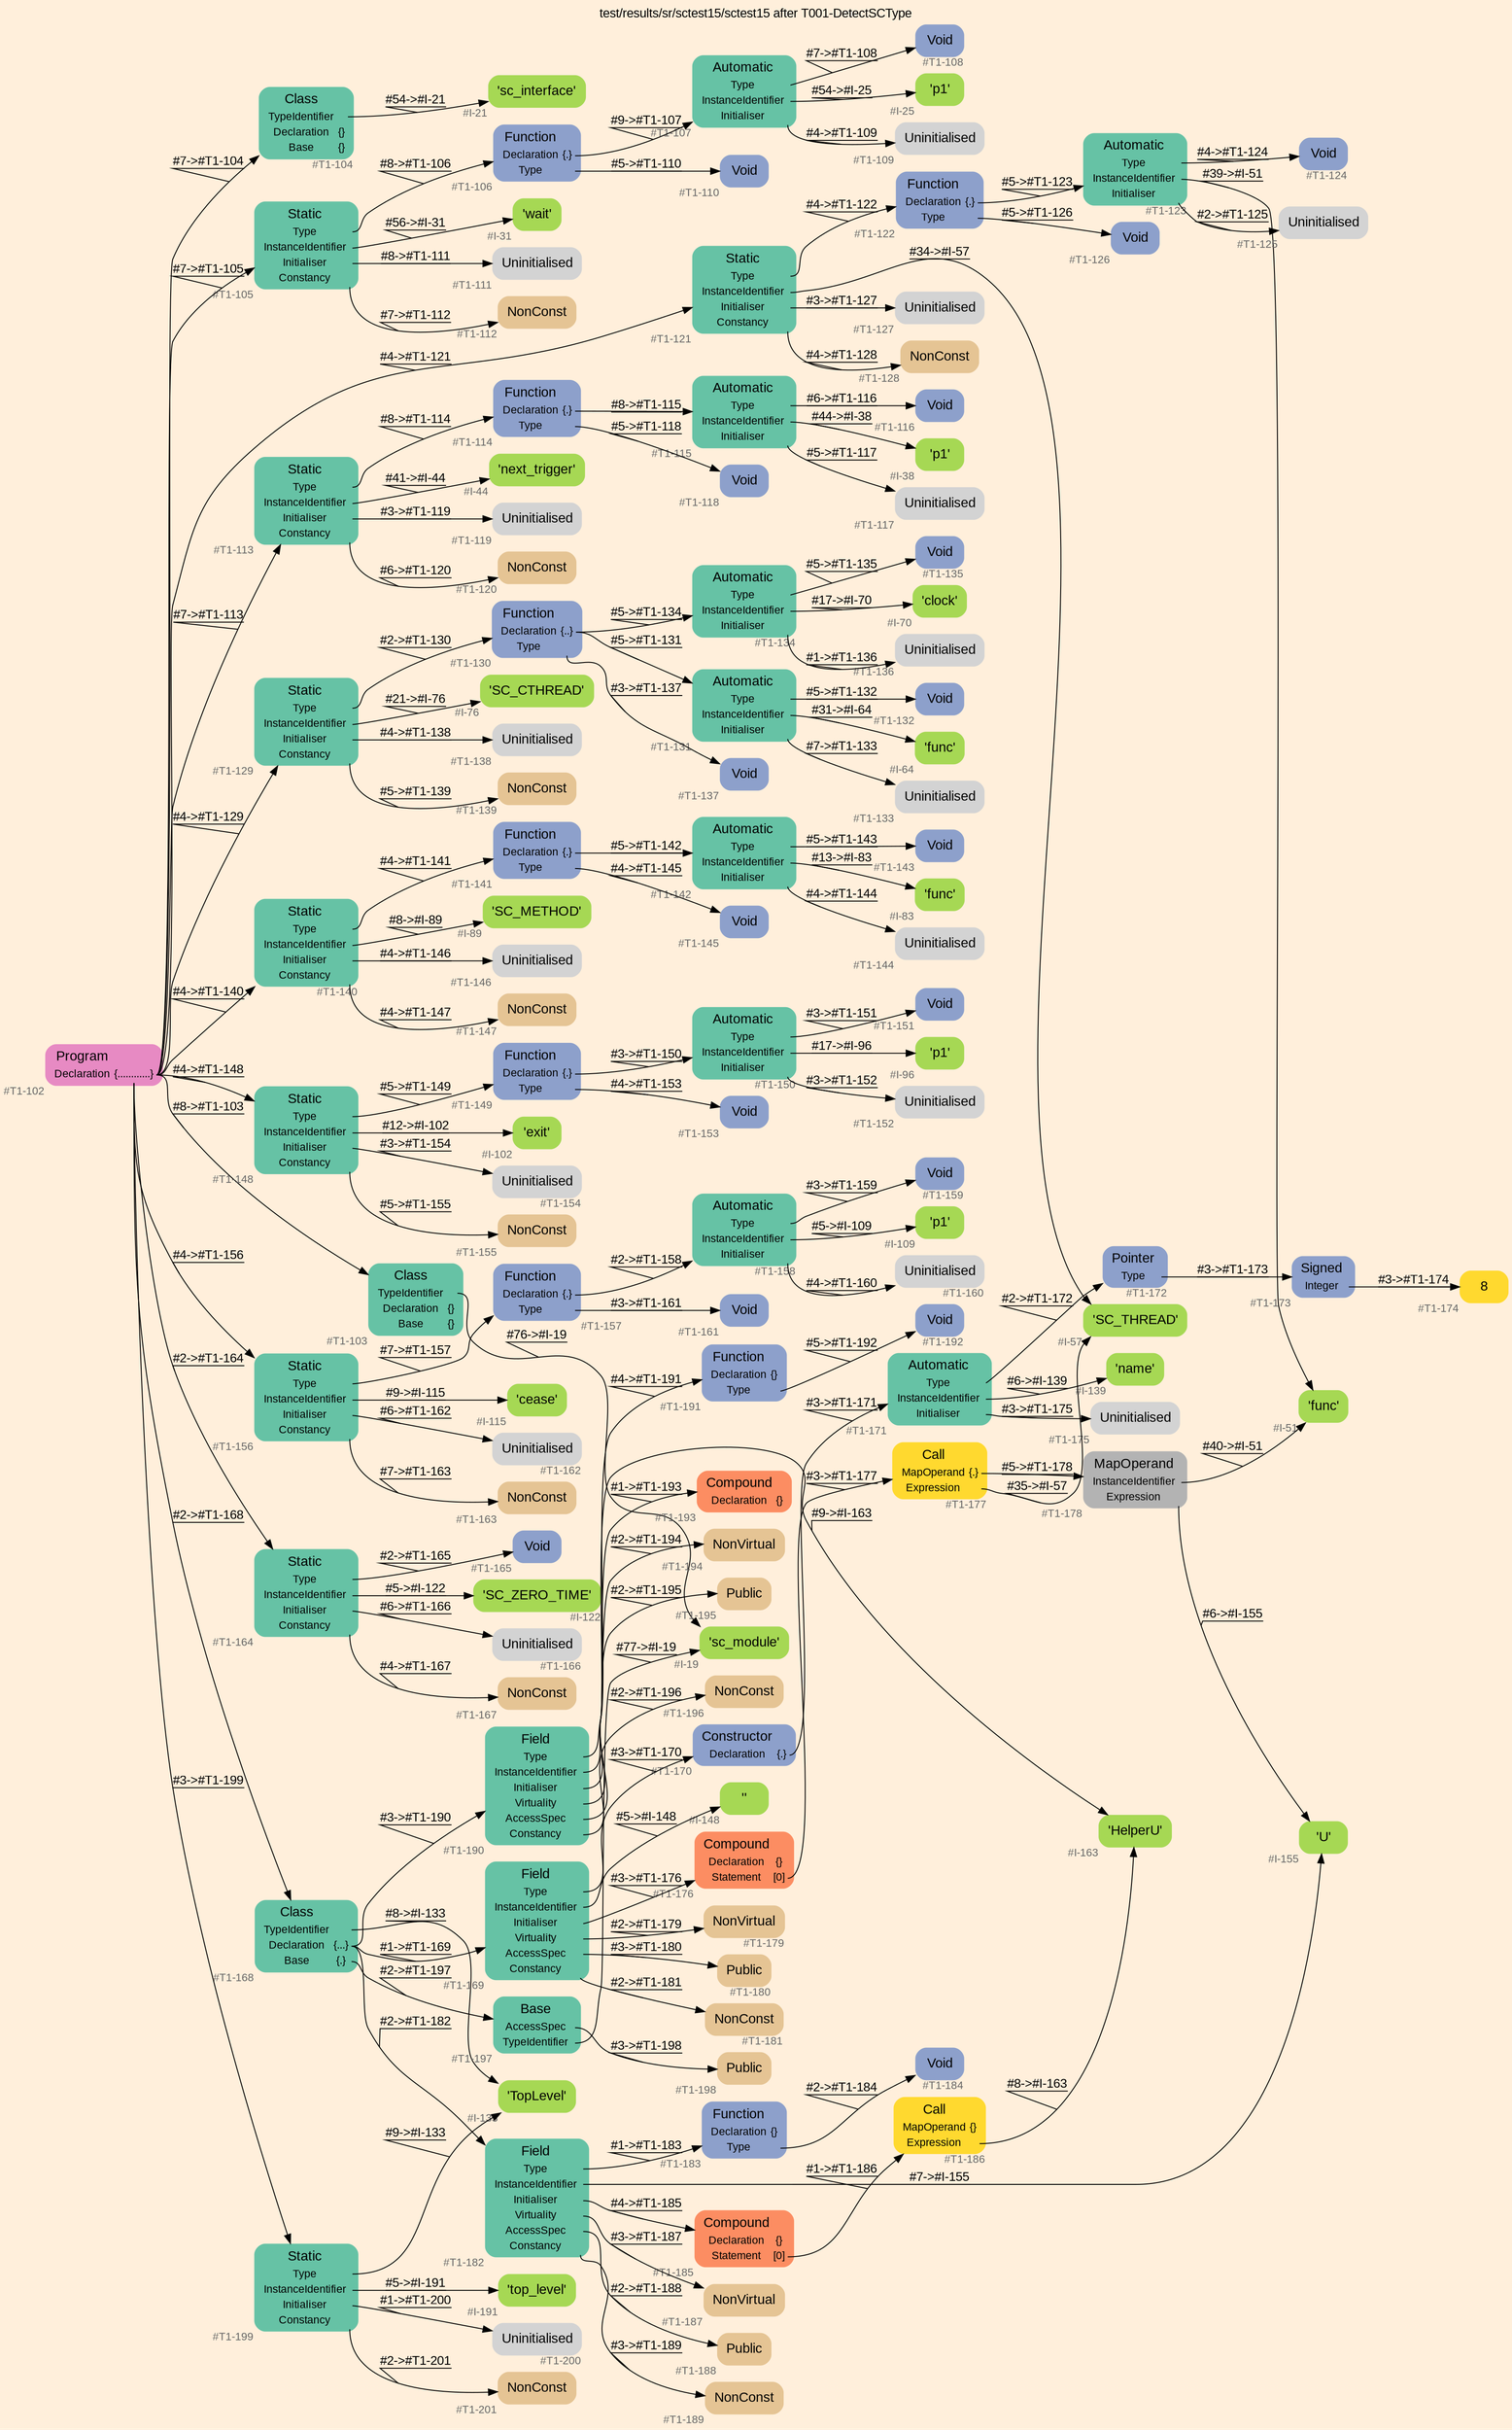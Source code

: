 digraph "test/results/sr/sctest15/sctest15 after T001-DetectSCType" {
label = "test/results/sr/sctest15/sctest15 after T001-DetectSCType"
labelloc = t
graph [
    rankdir = "LR"
    ranksep = 0.3
    bgcolor = antiquewhite1
    color = black
    fontcolor = black
    fontname = "Arial"
];
node [
    fontname = "Arial"
];
edge [
    fontname = "Arial"
];

// -------------------- node figure --------------------
// -------- block #T1-102 ----------
"#T1-102" [
    fillcolor = "/set28/4"
    xlabel = "#T1-102"
    fontsize = "12"
    fontcolor = grey40
    shape = "plaintext"
    label = <<TABLE BORDER="0" CELLBORDER="0" CELLSPACING="0">
     <TR><TD><FONT COLOR="black" POINT-SIZE="15">Program</FONT></TD></TR>
     <TR><TD><FONT COLOR="black" POINT-SIZE="12">Declaration</FONT></TD><TD PORT="port0"><FONT COLOR="black" POINT-SIZE="12">{............}</FONT></TD></TR>
    </TABLE>>
    style = "rounded,filled"
];

// -------- block #T1-103 ----------
"#T1-103" [
    fillcolor = "/set28/1"
    xlabel = "#T1-103"
    fontsize = "12"
    fontcolor = grey40
    shape = "plaintext"
    label = <<TABLE BORDER="0" CELLBORDER="0" CELLSPACING="0">
     <TR><TD><FONT COLOR="black" POINT-SIZE="15">Class</FONT></TD></TR>
     <TR><TD><FONT COLOR="black" POINT-SIZE="12">TypeIdentifier</FONT></TD><TD PORT="port0"></TD></TR>
     <TR><TD><FONT COLOR="black" POINT-SIZE="12">Declaration</FONT></TD><TD PORT="port1"><FONT COLOR="black" POINT-SIZE="12">{}</FONT></TD></TR>
     <TR><TD><FONT COLOR="black" POINT-SIZE="12">Base</FONT></TD><TD PORT="port2"><FONT COLOR="black" POINT-SIZE="12">{}</FONT></TD></TR>
    </TABLE>>
    style = "rounded,filled"
];

// -------- block #I-19 ----------
"#I-19" [
    fillcolor = "/set28/5"
    xlabel = "#I-19"
    fontsize = "12"
    fontcolor = grey40
    shape = "plaintext"
    label = <<TABLE BORDER="0" CELLBORDER="0" CELLSPACING="0">
     <TR><TD><FONT COLOR="black" POINT-SIZE="15">'sc_module'</FONT></TD></TR>
    </TABLE>>
    style = "rounded,filled"
];

// -------- block #T1-104 ----------
"#T1-104" [
    fillcolor = "/set28/1"
    xlabel = "#T1-104"
    fontsize = "12"
    fontcolor = grey40
    shape = "plaintext"
    label = <<TABLE BORDER="0" CELLBORDER="0" CELLSPACING="0">
     <TR><TD><FONT COLOR="black" POINT-SIZE="15">Class</FONT></TD></TR>
     <TR><TD><FONT COLOR="black" POINT-SIZE="12">TypeIdentifier</FONT></TD><TD PORT="port0"></TD></TR>
     <TR><TD><FONT COLOR="black" POINT-SIZE="12">Declaration</FONT></TD><TD PORT="port1"><FONT COLOR="black" POINT-SIZE="12">{}</FONT></TD></TR>
     <TR><TD><FONT COLOR="black" POINT-SIZE="12">Base</FONT></TD><TD PORT="port2"><FONT COLOR="black" POINT-SIZE="12">{}</FONT></TD></TR>
    </TABLE>>
    style = "rounded,filled"
];

// -------- block #I-21 ----------
"#I-21" [
    fillcolor = "/set28/5"
    xlabel = "#I-21"
    fontsize = "12"
    fontcolor = grey40
    shape = "plaintext"
    label = <<TABLE BORDER="0" CELLBORDER="0" CELLSPACING="0">
     <TR><TD><FONT COLOR="black" POINT-SIZE="15">'sc_interface'</FONT></TD></TR>
    </TABLE>>
    style = "rounded,filled"
];

// -------- block #T1-105 ----------
"#T1-105" [
    fillcolor = "/set28/1"
    xlabel = "#T1-105"
    fontsize = "12"
    fontcolor = grey40
    shape = "plaintext"
    label = <<TABLE BORDER="0" CELLBORDER="0" CELLSPACING="0">
     <TR><TD><FONT COLOR="black" POINT-SIZE="15">Static</FONT></TD></TR>
     <TR><TD><FONT COLOR="black" POINT-SIZE="12">Type</FONT></TD><TD PORT="port0"></TD></TR>
     <TR><TD><FONT COLOR="black" POINT-SIZE="12">InstanceIdentifier</FONT></TD><TD PORT="port1"></TD></TR>
     <TR><TD><FONT COLOR="black" POINT-SIZE="12">Initialiser</FONT></TD><TD PORT="port2"></TD></TR>
     <TR><TD><FONT COLOR="black" POINT-SIZE="12">Constancy</FONT></TD><TD PORT="port3"></TD></TR>
    </TABLE>>
    style = "rounded,filled"
];

// -------- block #T1-106 ----------
"#T1-106" [
    fillcolor = "/set28/3"
    xlabel = "#T1-106"
    fontsize = "12"
    fontcolor = grey40
    shape = "plaintext"
    label = <<TABLE BORDER="0" CELLBORDER="0" CELLSPACING="0">
     <TR><TD><FONT COLOR="black" POINT-SIZE="15">Function</FONT></TD></TR>
     <TR><TD><FONT COLOR="black" POINT-SIZE="12">Declaration</FONT></TD><TD PORT="port0"><FONT COLOR="black" POINT-SIZE="12">{.}</FONT></TD></TR>
     <TR><TD><FONT COLOR="black" POINT-SIZE="12">Type</FONT></TD><TD PORT="port1"></TD></TR>
    </TABLE>>
    style = "rounded,filled"
];

// -------- block #T1-107 ----------
"#T1-107" [
    fillcolor = "/set28/1"
    xlabel = "#T1-107"
    fontsize = "12"
    fontcolor = grey40
    shape = "plaintext"
    label = <<TABLE BORDER="0" CELLBORDER="0" CELLSPACING="0">
     <TR><TD><FONT COLOR="black" POINT-SIZE="15">Automatic</FONT></TD></TR>
     <TR><TD><FONT COLOR="black" POINT-SIZE="12">Type</FONT></TD><TD PORT="port0"></TD></TR>
     <TR><TD><FONT COLOR="black" POINT-SIZE="12">InstanceIdentifier</FONT></TD><TD PORT="port1"></TD></TR>
     <TR><TD><FONT COLOR="black" POINT-SIZE="12">Initialiser</FONT></TD><TD PORT="port2"></TD></TR>
    </TABLE>>
    style = "rounded,filled"
];

// -------- block #T1-108 ----------
"#T1-108" [
    fillcolor = "/set28/3"
    xlabel = "#T1-108"
    fontsize = "12"
    fontcolor = grey40
    shape = "plaintext"
    label = <<TABLE BORDER="0" CELLBORDER="0" CELLSPACING="0">
     <TR><TD><FONT COLOR="black" POINT-SIZE="15">Void</FONT></TD></TR>
    </TABLE>>
    style = "rounded,filled"
];

// -------- block #I-25 ----------
"#I-25" [
    fillcolor = "/set28/5"
    xlabel = "#I-25"
    fontsize = "12"
    fontcolor = grey40
    shape = "plaintext"
    label = <<TABLE BORDER="0" CELLBORDER="0" CELLSPACING="0">
     <TR><TD><FONT COLOR="black" POINT-SIZE="15">'p1'</FONT></TD></TR>
    </TABLE>>
    style = "rounded,filled"
];

// -------- block #T1-109 ----------
"#T1-109" [
    xlabel = "#T1-109"
    fontsize = "12"
    fontcolor = grey40
    shape = "plaintext"
    label = <<TABLE BORDER="0" CELLBORDER="0" CELLSPACING="0">
     <TR><TD><FONT COLOR="black" POINT-SIZE="15">Uninitialised</FONT></TD></TR>
    </TABLE>>
    style = "rounded,filled"
];

// -------- block #T1-110 ----------
"#T1-110" [
    fillcolor = "/set28/3"
    xlabel = "#T1-110"
    fontsize = "12"
    fontcolor = grey40
    shape = "plaintext"
    label = <<TABLE BORDER="0" CELLBORDER="0" CELLSPACING="0">
     <TR><TD><FONT COLOR="black" POINT-SIZE="15">Void</FONT></TD></TR>
    </TABLE>>
    style = "rounded,filled"
];

// -------- block #I-31 ----------
"#I-31" [
    fillcolor = "/set28/5"
    xlabel = "#I-31"
    fontsize = "12"
    fontcolor = grey40
    shape = "plaintext"
    label = <<TABLE BORDER="0" CELLBORDER="0" CELLSPACING="0">
     <TR><TD><FONT COLOR="black" POINT-SIZE="15">'wait'</FONT></TD></TR>
    </TABLE>>
    style = "rounded,filled"
];

// -------- block #T1-111 ----------
"#T1-111" [
    xlabel = "#T1-111"
    fontsize = "12"
    fontcolor = grey40
    shape = "plaintext"
    label = <<TABLE BORDER="0" CELLBORDER="0" CELLSPACING="0">
     <TR><TD><FONT COLOR="black" POINT-SIZE="15">Uninitialised</FONT></TD></TR>
    </TABLE>>
    style = "rounded,filled"
];

// -------- block #T1-112 ----------
"#T1-112" [
    fillcolor = "/set28/7"
    xlabel = "#T1-112"
    fontsize = "12"
    fontcolor = grey40
    shape = "plaintext"
    label = <<TABLE BORDER="0" CELLBORDER="0" CELLSPACING="0">
     <TR><TD><FONT COLOR="black" POINT-SIZE="15">NonConst</FONT></TD></TR>
    </TABLE>>
    style = "rounded,filled"
];

// -------- block #T1-113 ----------
"#T1-113" [
    fillcolor = "/set28/1"
    xlabel = "#T1-113"
    fontsize = "12"
    fontcolor = grey40
    shape = "plaintext"
    label = <<TABLE BORDER="0" CELLBORDER="0" CELLSPACING="0">
     <TR><TD><FONT COLOR="black" POINT-SIZE="15">Static</FONT></TD></TR>
     <TR><TD><FONT COLOR="black" POINT-SIZE="12">Type</FONT></TD><TD PORT="port0"></TD></TR>
     <TR><TD><FONT COLOR="black" POINT-SIZE="12">InstanceIdentifier</FONT></TD><TD PORT="port1"></TD></TR>
     <TR><TD><FONT COLOR="black" POINT-SIZE="12">Initialiser</FONT></TD><TD PORT="port2"></TD></TR>
     <TR><TD><FONT COLOR="black" POINT-SIZE="12">Constancy</FONT></TD><TD PORT="port3"></TD></TR>
    </TABLE>>
    style = "rounded,filled"
];

// -------- block #T1-114 ----------
"#T1-114" [
    fillcolor = "/set28/3"
    xlabel = "#T1-114"
    fontsize = "12"
    fontcolor = grey40
    shape = "plaintext"
    label = <<TABLE BORDER="0" CELLBORDER="0" CELLSPACING="0">
     <TR><TD><FONT COLOR="black" POINT-SIZE="15">Function</FONT></TD></TR>
     <TR><TD><FONT COLOR="black" POINT-SIZE="12">Declaration</FONT></TD><TD PORT="port0"><FONT COLOR="black" POINT-SIZE="12">{.}</FONT></TD></TR>
     <TR><TD><FONT COLOR="black" POINT-SIZE="12">Type</FONT></TD><TD PORT="port1"></TD></TR>
    </TABLE>>
    style = "rounded,filled"
];

// -------- block #T1-115 ----------
"#T1-115" [
    fillcolor = "/set28/1"
    xlabel = "#T1-115"
    fontsize = "12"
    fontcolor = grey40
    shape = "plaintext"
    label = <<TABLE BORDER="0" CELLBORDER="0" CELLSPACING="0">
     <TR><TD><FONT COLOR="black" POINT-SIZE="15">Automatic</FONT></TD></TR>
     <TR><TD><FONT COLOR="black" POINT-SIZE="12">Type</FONT></TD><TD PORT="port0"></TD></TR>
     <TR><TD><FONT COLOR="black" POINT-SIZE="12">InstanceIdentifier</FONT></TD><TD PORT="port1"></TD></TR>
     <TR><TD><FONT COLOR="black" POINT-SIZE="12">Initialiser</FONT></TD><TD PORT="port2"></TD></TR>
    </TABLE>>
    style = "rounded,filled"
];

// -------- block #T1-116 ----------
"#T1-116" [
    fillcolor = "/set28/3"
    xlabel = "#T1-116"
    fontsize = "12"
    fontcolor = grey40
    shape = "plaintext"
    label = <<TABLE BORDER="0" CELLBORDER="0" CELLSPACING="0">
     <TR><TD><FONT COLOR="black" POINT-SIZE="15">Void</FONT></TD></TR>
    </TABLE>>
    style = "rounded,filled"
];

// -------- block #I-38 ----------
"#I-38" [
    fillcolor = "/set28/5"
    xlabel = "#I-38"
    fontsize = "12"
    fontcolor = grey40
    shape = "plaintext"
    label = <<TABLE BORDER="0" CELLBORDER="0" CELLSPACING="0">
     <TR><TD><FONT COLOR="black" POINT-SIZE="15">'p1'</FONT></TD></TR>
    </TABLE>>
    style = "rounded,filled"
];

// -------- block #T1-117 ----------
"#T1-117" [
    xlabel = "#T1-117"
    fontsize = "12"
    fontcolor = grey40
    shape = "plaintext"
    label = <<TABLE BORDER="0" CELLBORDER="0" CELLSPACING="0">
     <TR><TD><FONT COLOR="black" POINT-SIZE="15">Uninitialised</FONT></TD></TR>
    </TABLE>>
    style = "rounded,filled"
];

// -------- block #T1-118 ----------
"#T1-118" [
    fillcolor = "/set28/3"
    xlabel = "#T1-118"
    fontsize = "12"
    fontcolor = grey40
    shape = "plaintext"
    label = <<TABLE BORDER="0" CELLBORDER="0" CELLSPACING="0">
     <TR><TD><FONT COLOR="black" POINT-SIZE="15">Void</FONT></TD></TR>
    </TABLE>>
    style = "rounded,filled"
];

// -------- block #I-44 ----------
"#I-44" [
    fillcolor = "/set28/5"
    xlabel = "#I-44"
    fontsize = "12"
    fontcolor = grey40
    shape = "plaintext"
    label = <<TABLE BORDER="0" CELLBORDER="0" CELLSPACING="0">
     <TR><TD><FONT COLOR="black" POINT-SIZE="15">'next_trigger'</FONT></TD></TR>
    </TABLE>>
    style = "rounded,filled"
];

// -------- block #T1-119 ----------
"#T1-119" [
    xlabel = "#T1-119"
    fontsize = "12"
    fontcolor = grey40
    shape = "plaintext"
    label = <<TABLE BORDER="0" CELLBORDER="0" CELLSPACING="0">
     <TR><TD><FONT COLOR="black" POINT-SIZE="15">Uninitialised</FONT></TD></TR>
    </TABLE>>
    style = "rounded,filled"
];

// -------- block #T1-120 ----------
"#T1-120" [
    fillcolor = "/set28/7"
    xlabel = "#T1-120"
    fontsize = "12"
    fontcolor = grey40
    shape = "plaintext"
    label = <<TABLE BORDER="0" CELLBORDER="0" CELLSPACING="0">
     <TR><TD><FONT COLOR="black" POINT-SIZE="15">NonConst</FONT></TD></TR>
    </TABLE>>
    style = "rounded,filled"
];

// -------- block #T1-121 ----------
"#T1-121" [
    fillcolor = "/set28/1"
    xlabel = "#T1-121"
    fontsize = "12"
    fontcolor = grey40
    shape = "plaintext"
    label = <<TABLE BORDER="0" CELLBORDER="0" CELLSPACING="0">
     <TR><TD><FONT COLOR="black" POINT-SIZE="15">Static</FONT></TD></TR>
     <TR><TD><FONT COLOR="black" POINT-SIZE="12">Type</FONT></TD><TD PORT="port0"></TD></TR>
     <TR><TD><FONT COLOR="black" POINT-SIZE="12">InstanceIdentifier</FONT></TD><TD PORT="port1"></TD></TR>
     <TR><TD><FONT COLOR="black" POINT-SIZE="12">Initialiser</FONT></TD><TD PORT="port2"></TD></TR>
     <TR><TD><FONT COLOR="black" POINT-SIZE="12">Constancy</FONT></TD><TD PORT="port3"></TD></TR>
    </TABLE>>
    style = "rounded,filled"
];

// -------- block #T1-122 ----------
"#T1-122" [
    fillcolor = "/set28/3"
    xlabel = "#T1-122"
    fontsize = "12"
    fontcolor = grey40
    shape = "plaintext"
    label = <<TABLE BORDER="0" CELLBORDER="0" CELLSPACING="0">
     <TR><TD><FONT COLOR="black" POINT-SIZE="15">Function</FONT></TD></TR>
     <TR><TD><FONT COLOR="black" POINT-SIZE="12">Declaration</FONT></TD><TD PORT="port0"><FONT COLOR="black" POINT-SIZE="12">{.}</FONT></TD></TR>
     <TR><TD><FONT COLOR="black" POINT-SIZE="12">Type</FONT></TD><TD PORT="port1"></TD></TR>
    </TABLE>>
    style = "rounded,filled"
];

// -------- block #T1-123 ----------
"#T1-123" [
    fillcolor = "/set28/1"
    xlabel = "#T1-123"
    fontsize = "12"
    fontcolor = grey40
    shape = "plaintext"
    label = <<TABLE BORDER="0" CELLBORDER="0" CELLSPACING="0">
     <TR><TD><FONT COLOR="black" POINT-SIZE="15">Automatic</FONT></TD></TR>
     <TR><TD><FONT COLOR="black" POINT-SIZE="12">Type</FONT></TD><TD PORT="port0"></TD></TR>
     <TR><TD><FONT COLOR="black" POINT-SIZE="12">InstanceIdentifier</FONT></TD><TD PORT="port1"></TD></TR>
     <TR><TD><FONT COLOR="black" POINT-SIZE="12">Initialiser</FONT></TD><TD PORT="port2"></TD></TR>
    </TABLE>>
    style = "rounded,filled"
];

// -------- block #T1-124 ----------
"#T1-124" [
    fillcolor = "/set28/3"
    xlabel = "#T1-124"
    fontsize = "12"
    fontcolor = grey40
    shape = "plaintext"
    label = <<TABLE BORDER="0" CELLBORDER="0" CELLSPACING="0">
     <TR><TD><FONT COLOR="black" POINT-SIZE="15">Void</FONT></TD></TR>
    </TABLE>>
    style = "rounded,filled"
];

// -------- block #I-51 ----------
"#I-51" [
    fillcolor = "/set28/5"
    xlabel = "#I-51"
    fontsize = "12"
    fontcolor = grey40
    shape = "plaintext"
    label = <<TABLE BORDER="0" CELLBORDER="0" CELLSPACING="0">
     <TR><TD><FONT COLOR="black" POINT-SIZE="15">'func'</FONT></TD></TR>
    </TABLE>>
    style = "rounded,filled"
];

// -------- block #T1-125 ----------
"#T1-125" [
    xlabel = "#T1-125"
    fontsize = "12"
    fontcolor = grey40
    shape = "plaintext"
    label = <<TABLE BORDER="0" CELLBORDER="0" CELLSPACING="0">
     <TR><TD><FONT COLOR="black" POINT-SIZE="15">Uninitialised</FONT></TD></TR>
    </TABLE>>
    style = "rounded,filled"
];

// -------- block #T1-126 ----------
"#T1-126" [
    fillcolor = "/set28/3"
    xlabel = "#T1-126"
    fontsize = "12"
    fontcolor = grey40
    shape = "plaintext"
    label = <<TABLE BORDER="0" CELLBORDER="0" CELLSPACING="0">
     <TR><TD><FONT COLOR="black" POINT-SIZE="15">Void</FONT></TD></TR>
    </TABLE>>
    style = "rounded,filled"
];

// -------- block #I-57 ----------
"#I-57" [
    fillcolor = "/set28/5"
    xlabel = "#I-57"
    fontsize = "12"
    fontcolor = grey40
    shape = "plaintext"
    label = <<TABLE BORDER="0" CELLBORDER="0" CELLSPACING="0">
     <TR><TD><FONT COLOR="black" POINT-SIZE="15">'SC_THREAD'</FONT></TD></TR>
    </TABLE>>
    style = "rounded,filled"
];

// -------- block #T1-127 ----------
"#T1-127" [
    xlabel = "#T1-127"
    fontsize = "12"
    fontcolor = grey40
    shape = "plaintext"
    label = <<TABLE BORDER="0" CELLBORDER="0" CELLSPACING="0">
     <TR><TD><FONT COLOR="black" POINT-SIZE="15">Uninitialised</FONT></TD></TR>
    </TABLE>>
    style = "rounded,filled"
];

// -------- block #T1-128 ----------
"#T1-128" [
    fillcolor = "/set28/7"
    xlabel = "#T1-128"
    fontsize = "12"
    fontcolor = grey40
    shape = "plaintext"
    label = <<TABLE BORDER="0" CELLBORDER="0" CELLSPACING="0">
     <TR><TD><FONT COLOR="black" POINT-SIZE="15">NonConst</FONT></TD></TR>
    </TABLE>>
    style = "rounded,filled"
];

// -------- block #T1-129 ----------
"#T1-129" [
    fillcolor = "/set28/1"
    xlabel = "#T1-129"
    fontsize = "12"
    fontcolor = grey40
    shape = "plaintext"
    label = <<TABLE BORDER="0" CELLBORDER="0" CELLSPACING="0">
     <TR><TD><FONT COLOR="black" POINT-SIZE="15">Static</FONT></TD></TR>
     <TR><TD><FONT COLOR="black" POINT-SIZE="12">Type</FONT></TD><TD PORT="port0"></TD></TR>
     <TR><TD><FONT COLOR="black" POINT-SIZE="12">InstanceIdentifier</FONT></TD><TD PORT="port1"></TD></TR>
     <TR><TD><FONT COLOR="black" POINT-SIZE="12">Initialiser</FONT></TD><TD PORT="port2"></TD></TR>
     <TR><TD><FONT COLOR="black" POINT-SIZE="12">Constancy</FONT></TD><TD PORT="port3"></TD></TR>
    </TABLE>>
    style = "rounded,filled"
];

// -------- block #T1-130 ----------
"#T1-130" [
    fillcolor = "/set28/3"
    xlabel = "#T1-130"
    fontsize = "12"
    fontcolor = grey40
    shape = "plaintext"
    label = <<TABLE BORDER="0" CELLBORDER="0" CELLSPACING="0">
     <TR><TD><FONT COLOR="black" POINT-SIZE="15">Function</FONT></TD></TR>
     <TR><TD><FONT COLOR="black" POINT-SIZE="12">Declaration</FONT></TD><TD PORT="port0"><FONT COLOR="black" POINT-SIZE="12">{..}</FONT></TD></TR>
     <TR><TD><FONT COLOR="black" POINT-SIZE="12">Type</FONT></TD><TD PORT="port1"></TD></TR>
    </TABLE>>
    style = "rounded,filled"
];

// -------- block #T1-131 ----------
"#T1-131" [
    fillcolor = "/set28/1"
    xlabel = "#T1-131"
    fontsize = "12"
    fontcolor = grey40
    shape = "plaintext"
    label = <<TABLE BORDER="0" CELLBORDER="0" CELLSPACING="0">
     <TR><TD><FONT COLOR="black" POINT-SIZE="15">Automatic</FONT></TD></TR>
     <TR><TD><FONT COLOR="black" POINT-SIZE="12">Type</FONT></TD><TD PORT="port0"></TD></TR>
     <TR><TD><FONT COLOR="black" POINT-SIZE="12">InstanceIdentifier</FONT></TD><TD PORT="port1"></TD></TR>
     <TR><TD><FONT COLOR="black" POINT-SIZE="12">Initialiser</FONT></TD><TD PORT="port2"></TD></TR>
    </TABLE>>
    style = "rounded,filled"
];

// -------- block #T1-132 ----------
"#T1-132" [
    fillcolor = "/set28/3"
    xlabel = "#T1-132"
    fontsize = "12"
    fontcolor = grey40
    shape = "plaintext"
    label = <<TABLE BORDER="0" CELLBORDER="0" CELLSPACING="0">
     <TR><TD><FONT COLOR="black" POINT-SIZE="15">Void</FONT></TD></TR>
    </TABLE>>
    style = "rounded,filled"
];

// -------- block #I-64 ----------
"#I-64" [
    fillcolor = "/set28/5"
    xlabel = "#I-64"
    fontsize = "12"
    fontcolor = grey40
    shape = "plaintext"
    label = <<TABLE BORDER="0" CELLBORDER="0" CELLSPACING="0">
     <TR><TD><FONT COLOR="black" POINT-SIZE="15">'func'</FONT></TD></TR>
    </TABLE>>
    style = "rounded,filled"
];

// -------- block #T1-133 ----------
"#T1-133" [
    xlabel = "#T1-133"
    fontsize = "12"
    fontcolor = grey40
    shape = "plaintext"
    label = <<TABLE BORDER="0" CELLBORDER="0" CELLSPACING="0">
     <TR><TD><FONT COLOR="black" POINT-SIZE="15">Uninitialised</FONT></TD></TR>
    </TABLE>>
    style = "rounded,filled"
];

// -------- block #T1-134 ----------
"#T1-134" [
    fillcolor = "/set28/1"
    xlabel = "#T1-134"
    fontsize = "12"
    fontcolor = grey40
    shape = "plaintext"
    label = <<TABLE BORDER="0" CELLBORDER="0" CELLSPACING="0">
     <TR><TD><FONT COLOR="black" POINT-SIZE="15">Automatic</FONT></TD></TR>
     <TR><TD><FONT COLOR="black" POINT-SIZE="12">Type</FONT></TD><TD PORT="port0"></TD></TR>
     <TR><TD><FONT COLOR="black" POINT-SIZE="12">InstanceIdentifier</FONT></TD><TD PORT="port1"></TD></TR>
     <TR><TD><FONT COLOR="black" POINT-SIZE="12">Initialiser</FONT></TD><TD PORT="port2"></TD></TR>
    </TABLE>>
    style = "rounded,filled"
];

// -------- block #T1-135 ----------
"#T1-135" [
    fillcolor = "/set28/3"
    xlabel = "#T1-135"
    fontsize = "12"
    fontcolor = grey40
    shape = "plaintext"
    label = <<TABLE BORDER="0" CELLBORDER="0" CELLSPACING="0">
     <TR><TD><FONT COLOR="black" POINT-SIZE="15">Void</FONT></TD></TR>
    </TABLE>>
    style = "rounded,filled"
];

// -------- block #I-70 ----------
"#I-70" [
    fillcolor = "/set28/5"
    xlabel = "#I-70"
    fontsize = "12"
    fontcolor = grey40
    shape = "plaintext"
    label = <<TABLE BORDER="0" CELLBORDER="0" CELLSPACING="0">
     <TR><TD><FONT COLOR="black" POINT-SIZE="15">'clock'</FONT></TD></TR>
    </TABLE>>
    style = "rounded,filled"
];

// -------- block #T1-136 ----------
"#T1-136" [
    xlabel = "#T1-136"
    fontsize = "12"
    fontcolor = grey40
    shape = "plaintext"
    label = <<TABLE BORDER="0" CELLBORDER="0" CELLSPACING="0">
     <TR><TD><FONT COLOR="black" POINT-SIZE="15">Uninitialised</FONT></TD></TR>
    </TABLE>>
    style = "rounded,filled"
];

// -------- block #T1-137 ----------
"#T1-137" [
    fillcolor = "/set28/3"
    xlabel = "#T1-137"
    fontsize = "12"
    fontcolor = grey40
    shape = "plaintext"
    label = <<TABLE BORDER="0" CELLBORDER="0" CELLSPACING="0">
     <TR><TD><FONT COLOR="black" POINT-SIZE="15">Void</FONT></TD></TR>
    </TABLE>>
    style = "rounded,filled"
];

// -------- block #I-76 ----------
"#I-76" [
    fillcolor = "/set28/5"
    xlabel = "#I-76"
    fontsize = "12"
    fontcolor = grey40
    shape = "plaintext"
    label = <<TABLE BORDER="0" CELLBORDER="0" CELLSPACING="0">
     <TR><TD><FONT COLOR="black" POINT-SIZE="15">'SC_CTHREAD'</FONT></TD></TR>
    </TABLE>>
    style = "rounded,filled"
];

// -------- block #T1-138 ----------
"#T1-138" [
    xlabel = "#T1-138"
    fontsize = "12"
    fontcolor = grey40
    shape = "plaintext"
    label = <<TABLE BORDER="0" CELLBORDER="0" CELLSPACING="0">
     <TR><TD><FONT COLOR="black" POINT-SIZE="15">Uninitialised</FONT></TD></TR>
    </TABLE>>
    style = "rounded,filled"
];

// -------- block #T1-139 ----------
"#T1-139" [
    fillcolor = "/set28/7"
    xlabel = "#T1-139"
    fontsize = "12"
    fontcolor = grey40
    shape = "plaintext"
    label = <<TABLE BORDER="0" CELLBORDER="0" CELLSPACING="0">
     <TR><TD><FONT COLOR="black" POINT-SIZE="15">NonConst</FONT></TD></TR>
    </TABLE>>
    style = "rounded,filled"
];

// -------- block #T1-140 ----------
"#T1-140" [
    fillcolor = "/set28/1"
    xlabel = "#T1-140"
    fontsize = "12"
    fontcolor = grey40
    shape = "plaintext"
    label = <<TABLE BORDER="0" CELLBORDER="0" CELLSPACING="0">
     <TR><TD><FONT COLOR="black" POINT-SIZE="15">Static</FONT></TD></TR>
     <TR><TD><FONT COLOR="black" POINT-SIZE="12">Type</FONT></TD><TD PORT="port0"></TD></TR>
     <TR><TD><FONT COLOR="black" POINT-SIZE="12">InstanceIdentifier</FONT></TD><TD PORT="port1"></TD></TR>
     <TR><TD><FONT COLOR="black" POINT-SIZE="12">Initialiser</FONT></TD><TD PORT="port2"></TD></TR>
     <TR><TD><FONT COLOR="black" POINT-SIZE="12">Constancy</FONT></TD><TD PORT="port3"></TD></TR>
    </TABLE>>
    style = "rounded,filled"
];

// -------- block #T1-141 ----------
"#T1-141" [
    fillcolor = "/set28/3"
    xlabel = "#T1-141"
    fontsize = "12"
    fontcolor = grey40
    shape = "plaintext"
    label = <<TABLE BORDER="0" CELLBORDER="0" CELLSPACING="0">
     <TR><TD><FONT COLOR="black" POINT-SIZE="15">Function</FONT></TD></TR>
     <TR><TD><FONT COLOR="black" POINT-SIZE="12">Declaration</FONT></TD><TD PORT="port0"><FONT COLOR="black" POINT-SIZE="12">{.}</FONT></TD></TR>
     <TR><TD><FONT COLOR="black" POINT-SIZE="12">Type</FONT></TD><TD PORT="port1"></TD></TR>
    </TABLE>>
    style = "rounded,filled"
];

// -------- block #T1-142 ----------
"#T1-142" [
    fillcolor = "/set28/1"
    xlabel = "#T1-142"
    fontsize = "12"
    fontcolor = grey40
    shape = "plaintext"
    label = <<TABLE BORDER="0" CELLBORDER="0" CELLSPACING="0">
     <TR><TD><FONT COLOR="black" POINT-SIZE="15">Automatic</FONT></TD></TR>
     <TR><TD><FONT COLOR="black" POINT-SIZE="12">Type</FONT></TD><TD PORT="port0"></TD></TR>
     <TR><TD><FONT COLOR="black" POINT-SIZE="12">InstanceIdentifier</FONT></TD><TD PORT="port1"></TD></TR>
     <TR><TD><FONT COLOR="black" POINT-SIZE="12">Initialiser</FONT></TD><TD PORT="port2"></TD></TR>
    </TABLE>>
    style = "rounded,filled"
];

// -------- block #T1-143 ----------
"#T1-143" [
    fillcolor = "/set28/3"
    xlabel = "#T1-143"
    fontsize = "12"
    fontcolor = grey40
    shape = "plaintext"
    label = <<TABLE BORDER="0" CELLBORDER="0" CELLSPACING="0">
     <TR><TD><FONT COLOR="black" POINT-SIZE="15">Void</FONT></TD></TR>
    </TABLE>>
    style = "rounded,filled"
];

// -------- block #I-83 ----------
"#I-83" [
    fillcolor = "/set28/5"
    xlabel = "#I-83"
    fontsize = "12"
    fontcolor = grey40
    shape = "plaintext"
    label = <<TABLE BORDER="0" CELLBORDER="0" CELLSPACING="0">
     <TR><TD><FONT COLOR="black" POINT-SIZE="15">'func'</FONT></TD></TR>
    </TABLE>>
    style = "rounded,filled"
];

// -------- block #T1-144 ----------
"#T1-144" [
    xlabel = "#T1-144"
    fontsize = "12"
    fontcolor = grey40
    shape = "plaintext"
    label = <<TABLE BORDER="0" CELLBORDER="0" CELLSPACING="0">
     <TR><TD><FONT COLOR="black" POINT-SIZE="15">Uninitialised</FONT></TD></TR>
    </TABLE>>
    style = "rounded,filled"
];

// -------- block #T1-145 ----------
"#T1-145" [
    fillcolor = "/set28/3"
    xlabel = "#T1-145"
    fontsize = "12"
    fontcolor = grey40
    shape = "plaintext"
    label = <<TABLE BORDER="0" CELLBORDER="0" CELLSPACING="0">
     <TR><TD><FONT COLOR="black" POINT-SIZE="15">Void</FONT></TD></TR>
    </TABLE>>
    style = "rounded,filled"
];

// -------- block #I-89 ----------
"#I-89" [
    fillcolor = "/set28/5"
    xlabel = "#I-89"
    fontsize = "12"
    fontcolor = grey40
    shape = "plaintext"
    label = <<TABLE BORDER="0" CELLBORDER="0" CELLSPACING="0">
     <TR><TD><FONT COLOR="black" POINT-SIZE="15">'SC_METHOD'</FONT></TD></TR>
    </TABLE>>
    style = "rounded,filled"
];

// -------- block #T1-146 ----------
"#T1-146" [
    xlabel = "#T1-146"
    fontsize = "12"
    fontcolor = grey40
    shape = "plaintext"
    label = <<TABLE BORDER="0" CELLBORDER="0" CELLSPACING="0">
     <TR><TD><FONT COLOR="black" POINT-SIZE="15">Uninitialised</FONT></TD></TR>
    </TABLE>>
    style = "rounded,filled"
];

// -------- block #T1-147 ----------
"#T1-147" [
    fillcolor = "/set28/7"
    xlabel = "#T1-147"
    fontsize = "12"
    fontcolor = grey40
    shape = "plaintext"
    label = <<TABLE BORDER="0" CELLBORDER="0" CELLSPACING="0">
     <TR><TD><FONT COLOR="black" POINT-SIZE="15">NonConst</FONT></TD></TR>
    </TABLE>>
    style = "rounded,filled"
];

// -------- block #T1-148 ----------
"#T1-148" [
    fillcolor = "/set28/1"
    xlabel = "#T1-148"
    fontsize = "12"
    fontcolor = grey40
    shape = "plaintext"
    label = <<TABLE BORDER="0" CELLBORDER="0" CELLSPACING="0">
     <TR><TD><FONT COLOR="black" POINT-SIZE="15">Static</FONT></TD></TR>
     <TR><TD><FONT COLOR="black" POINT-SIZE="12">Type</FONT></TD><TD PORT="port0"></TD></TR>
     <TR><TD><FONT COLOR="black" POINT-SIZE="12">InstanceIdentifier</FONT></TD><TD PORT="port1"></TD></TR>
     <TR><TD><FONT COLOR="black" POINT-SIZE="12">Initialiser</FONT></TD><TD PORT="port2"></TD></TR>
     <TR><TD><FONT COLOR="black" POINT-SIZE="12">Constancy</FONT></TD><TD PORT="port3"></TD></TR>
    </TABLE>>
    style = "rounded,filled"
];

// -------- block #T1-149 ----------
"#T1-149" [
    fillcolor = "/set28/3"
    xlabel = "#T1-149"
    fontsize = "12"
    fontcolor = grey40
    shape = "plaintext"
    label = <<TABLE BORDER="0" CELLBORDER="0" CELLSPACING="0">
     <TR><TD><FONT COLOR="black" POINT-SIZE="15">Function</FONT></TD></TR>
     <TR><TD><FONT COLOR="black" POINT-SIZE="12">Declaration</FONT></TD><TD PORT="port0"><FONT COLOR="black" POINT-SIZE="12">{.}</FONT></TD></TR>
     <TR><TD><FONT COLOR="black" POINT-SIZE="12">Type</FONT></TD><TD PORT="port1"></TD></TR>
    </TABLE>>
    style = "rounded,filled"
];

// -------- block #T1-150 ----------
"#T1-150" [
    fillcolor = "/set28/1"
    xlabel = "#T1-150"
    fontsize = "12"
    fontcolor = grey40
    shape = "plaintext"
    label = <<TABLE BORDER="0" CELLBORDER="0" CELLSPACING="0">
     <TR><TD><FONT COLOR="black" POINT-SIZE="15">Automatic</FONT></TD></TR>
     <TR><TD><FONT COLOR="black" POINT-SIZE="12">Type</FONT></TD><TD PORT="port0"></TD></TR>
     <TR><TD><FONT COLOR="black" POINT-SIZE="12">InstanceIdentifier</FONT></TD><TD PORT="port1"></TD></TR>
     <TR><TD><FONT COLOR="black" POINT-SIZE="12">Initialiser</FONT></TD><TD PORT="port2"></TD></TR>
    </TABLE>>
    style = "rounded,filled"
];

// -------- block #T1-151 ----------
"#T1-151" [
    fillcolor = "/set28/3"
    xlabel = "#T1-151"
    fontsize = "12"
    fontcolor = grey40
    shape = "plaintext"
    label = <<TABLE BORDER="0" CELLBORDER="0" CELLSPACING="0">
     <TR><TD><FONT COLOR="black" POINT-SIZE="15">Void</FONT></TD></TR>
    </TABLE>>
    style = "rounded,filled"
];

// -------- block #I-96 ----------
"#I-96" [
    fillcolor = "/set28/5"
    xlabel = "#I-96"
    fontsize = "12"
    fontcolor = grey40
    shape = "plaintext"
    label = <<TABLE BORDER="0" CELLBORDER="0" CELLSPACING="0">
     <TR><TD><FONT COLOR="black" POINT-SIZE="15">'p1'</FONT></TD></TR>
    </TABLE>>
    style = "rounded,filled"
];

// -------- block #T1-152 ----------
"#T1-152" [
    xlabel = "#T1-152"
    fontsize = "12"
    fontcolor = grey40
    shape = "plaintext"
    label = <<TABLE BORDER="0" CELLBORDER="0" CELLSPACING="0">
     <TR><TD><FONT COLOR="black" POINT-SIZE="15">Uninitialised</FONT></TD></TR>
    </TABLE>>
    style = "rounded,filled"
];

// -------- block #T1-153 ----------
"#T1-153" [
    fillcolor = "/set28/3"
    xlabel = "#T1-153"
    fontsize = "12"
    fontcolor = grey40
    shape = "plaintext"
    label = <<TABLE BORDER="0" CELLBORDER="0" CELLSPACING="0">
     <TR><TD><FONT COLOR="black" POINT-SIZE="15">Void</FONT></TD></TR>
    </TABLE>>
    style = "rounded,filled"
];

// -------- block #I-102 ----------
"#I-102" [
    fillcolor = "/set28/5"
    xlabel = "#I-102"
    fontsize = "12"
    fontcolor = grey40
    shape = "plaintext"
    label = <<TABLE BORDER="0" CELLBORDER="0" CELLSPACING="0">
     <TR><TD><FONT COLOR="black" POINT-SIZE="15">'exit'</FONT></TD></TR>
    </TABLE>>
    style = "rounded,filled"
];

// -------- block #T1-154 ----------
"#T1-154" [
    xlabel = "#T1-154"
    fontsize = "12"
    fontcolor = grey40
    shape = "plaintext"
    label = <<TABLE BORDER="0" CELLBORDER="0" CELLSPACING="0">
     <TR><TD><FONT COLOR="black" POINT-SIZE="15">Uninitialised</FONT></TD></TR>
    </TABLE>>
    style = "rounded,filled"
];

// -------- block #T1-155 ----------
"#T1-155" [
    fillcolor = "/set28/7"
    xlabel = "#T1-155"
    fontsize = "12"
    fontcolor = grey40
    shape = "plaintext"
    label = <<TABLE BORDER="0" CELLBORDER="0" CELLSPACING="0">
     <TR><TD><FONT COLOR="black" POINT-SIZE="15">NonConst</FONT></TD></TR>
    </TABLE>>
    style = "rounded,filled"
];

// -------- block #T1-156 ----------
"#T1-156" [
    fillcolor = "/set28/1"
    xlabel = "#T1-156"
    fontsize = "12"
    fontcolor = grey40
    shape = "plaintext"
    label = <<TABLE BORDER="0" CELLBORDER="0" CELLSPACING="0">
     <TR><TD><FONT COLOR="black" POINT-SIZE="15">Static</FONT></TD></TR>
     <TR><TD><FONT COLOR="black" POINT-SIZE="12">Type</FONT></TD><TD PORT="port0"></TD></TR>
     <TR><TD><FONT COLOR="black" POINT-SIZE="12">InstanceIdentifier</FONT></TD><TD PORT="port1"></TD></TR>
     <TR><TD><FONT COLOR="black" POINT-SIZE="12">Initialiser</FONT></TD><TD PORT="port2"></TD></TR>
     <TR><TD><FONT COLOR="black" POINT-SIZE="12">Constancy</FONT></TD><TD PORT="port3"></TD></TR>
    </TABLE>>
    style = "rounded,filled"
];

// -------- block #T1-157 ----------
"#T1-157" [
    fillcolor = "/set28/3"
    xlabel = "#T1-157"
    fontsize = "12"
    fontcolor = grey40
    shape = "plaintext"
    label = <<TABLE BORDER="0" CELLBORDER="0" CELLSPACING="0">
     <TR><TD><FONT COLOR="black" POINT-SIZE="15">Function</FONT></TD></TR>
     <TR><TD><FONT COLOR="black" POINT-SIZE="12">Declaration</FONT></TD><TD PORT="port0"><FONT COLOR="black" POINT-SIZE="12">{.}</FONT></TD></TR>
     <TR><TD><FONT COLOR="black" POINT-SIZE="12">Type</FONT></TD><TD PORT="port1"></TD></TR>
    </TABLE>>
    style = "rounded,filled"
];

// -------- block #T1-158 ----------
"#T1-158" [
    fillcolor = "/set28/1"
    xlabel = "#T1-158"
    fontsize = "12"
    fontcolor = grey40
    shape = "plaintext"
    label = <<TABLE BORDER="0" CELLBORDER="0" CELLSPACING="0">
     <TR><TD><FONT COLOR="black" POINT-SIZE="15">Automatic</FONT></TD></TR>
     <TR><TD><FONT COLOR="black" POINT-SIZE="12">Type</FONT></TD><TD PORT="port0"></TD></TR>
     <TR><TD><FONT COLOR="black" POINT-SIZE="12">InstanceIdentifier</FONT></TD><TD PORT="port1"></TD></TR>
     <TR><TD><FONT COLOR="black" POINT-SIZE="12">Initialiser</FONT></TD><TD PORT="port2"></TD></TR>
    </TABLE>>
    style = "rounded,filled"
];

// -------- block #T1-159 ----------
"#T1-159" [
    fillcolor = "/set28/3"
    xlabel = "#T1-159"
    fontsize = "12"
    fontcolor = grey40
    shape = "plaintext"
    label = <<TABLE BORDER="0" CELLBORDER="0" CELLSPACING="0">
     <TR><TD><FONT COLOR="black" POINT-SIZE="15">Void</FONT></TD></TR>
    </TABLE>>
    style = "rounded,filled"
];

// -------- block #I-109 ----------
"#I-109" [
    fillcolor = "/set28/5"
    xlabel = "#I-109"
    fontsize = "12"
    fontcolor = grey40
    shape = "plaintext"
    label = <<TABLE BORDER="0" CELLBORDER="0" CELLSPACING="0">
     <TR><TD><FONT COLOR="black" POINT-SIZE="15">'p1'</FONT></TD></TR>
    </TABLE>>
    style = "rounded,filled"
];

// -------- block #T1-160 ----------
"#T1-160" [
    xlabel = "#T1-160"
    fontsize = "12"
    fontcolor = grey40
    shape = "plaintext"
    label = <<TABLE BORDER="0" CELLBORDER="0" CELLSPACING="0">
     <TR><TD><FONT COLOR="black" POINT-SIZE="15">Uninitialised</FONT></TD></TR>
    </TABLE>>
    style = "rounded,filled"
];

// -------- block #T1-161 ----------
"#T1-161" [
    fillcolor = "/set28/3"
    xlabel = "#T1-161"
    fontsize = "12"
    fontcolor = grey40
    shape = "plaintext"
    label = <<TABLE BORDER="0" CELLBORDER="0" CELLSPACING="0">
     <TR><TD><FONT COLOR="black" POINT-SIZE="15">Void</FONT></TD></TR>
    </TABLE>>
    style = "rounded,filled"
];

// -------- block #I-115 ----------
"#I-115" [
    fillcolor = "/set28/5"
    xlabel = "#I-115"
    fontsize = "12"
    fontcolor = grey40
    shape = "plaintext"
    label = <<TABLE BORDER="0" CELLBORDER="0" CELLSPACING="0">
     <TR><TD><FONT COLOR="black" POINT-SIZE="15">'cease'</FONT></TD></TR>
    </TABLE>>
    style = "rounded,filled"
];

// -------- block #T1-162 ----------
"#T1-162" [
    xlabel = "#T1-162"
    fontsize = "12"
    fontcolor = grey40
    shape = "plaintext"
    label = <<TABLE BORDER="0" CELLBORDER="0" CELLSPACING="0">
     <TR><TD><FONT COLOR="black" POINT-SIZE="15">Uninitialised</FONT></TD></TR>
    </TABLE>>
    style = "rounded,filled"
];

// -------- block #T1-163 ----------
"#T1-163" [
    fillcolor = "/set28/7"
    xlabel = "#T1-163"
    fontsize = "12"
    fontcolor = grey40
    shape = "plaintext"
    label = <<TABLE BORDER="0" CELLBORDER="0" CELLSPACING="0">
     <TR><TD><FONT COLOR="black" POINT-SIZE="15">NonConst</FONT></TD></TR>
    </TABLE>>
    style = "rounded,filled"
];

// -------- block #T1-164 ----------
"#T1-164" [
    fillcolor = "/set28/1"
    xlabel = "#T1-164"
    fontsize = "12"
    fontcolor = grey40
    shape = "plaintext"
    label = <<TABLE BORDER="0" CELLBORDER="0" CELLSPACING="0">
     <TR><TD><FONT COLOR="black" POINT-SIZE="15">Static</FONT></TD></TR>
     <TR><TD><FONT COLOR="black" POINT-SIZE="12">Type</FONT></TD><TD PORT="port0"></TD></TR>
     <TR><TD><FONT COLOR="black" POINT-SIZE="12">InstanceIdentifier</FONT></TD><TD PORT="port1"></TD></TR>
     <TR><TD><FONT COLOR="black" POINT-SIZE="12">Initialiser</FONT></TD><TD PORT="port2"></TD></TR>
     <TR><TD><FONT COLOR="black" POINT-SIZE="12">Constancy</FONT></TD><TD PORT="port3"></TD></TR>
    </TABLE>>
    style = "rounded,filled"
];

// -------- block #T1-165 ----------
"#T1-165" [
    fillcolor = "/set28/3"
    xlabel = "#T1-165"
    fontsize = "12"
    fontcolor = grey40
    shape = "plaintext"
    label = <<TABLE BORDER="0" CELLBORDER="0" CELLSPACING="0">
     <TR><TD><FONT COLOR="black" POINT-SIZE="15">Void</FONT></TD></TR>
    </TABLE>>
    style = "rounded,filled"
];

// -------- block #I-122 ----------
"#I-122" [
    fillcolor = "/set28/5"
    xlabel = "#I-122"
    fontsize = "12"
    fontcolor = grey40
    shape = "plaintext"
    label = <<TABLE BORDER="0" CELLBORDER="0" CELLSPACING="0">
     <TR><TD><FONT COLOR="black" POINT-SIZE="15">'SC_ZERO_TIME'</FONT></TD></TR>
    </TABLE>>
    style = "rounded,filled"
];

// -------- block #T1-166 ----------
"#T1-166" [
    xlabel = "#T1-166"
    fontsize = "12"
    fontcolor = grey40
    shape = "plaintext"
    label = <<TABLE BORDER="0" CELLBORDER="0" CELLSPACING="0">
     <TR><TD><FONT COLOR="black" POINT-SIZE="15">Uninitialised</FONT></TD></TR>
    </TABLE>>
    style = "rounded,filled"
];

// -------- block #T1-167 ----------
"#T1-167" [
    fillcolor = "/set28/7"
    xlabel = "#T1-167"
    fontsize = "12"
    fontcolor = grey40
    shape = "plaintext"
    label = <<TABLE BORDER="0" CELLBORDER="0" CELLSPACING="0">
     <TR><TD><FONT COLOR="black" POINT-SIZE="15">NonConst</FONT></TD></TR>
    </TABLE>>
    style = "rounded,filled"
];

// -------- block #T1-168 ----------
"#T1-168" [
    fillcolor = "/set28/1"
    xlabel = "#T1-168"
    fontsize = "12"
    fontcolor = grey40
    shape = "plaintext"
    label = <<TABLE BORDER="0" CELLBORDER="0" CELLSPACING="0">
     <TR><TD><FONT COLOR="black" POINT-SIZE="15">Class</FONT></TD></TR>
     <TR><TD><FONT COLOR="black" POINT-SIZE="12">TypeIdentifier</FONT></TD><TD PORT="port0"></TD></TR>
     <TR><TD><FONT COLOR="black" POINT-SIZE="12">Declaration</FONT></TD><TD PORT="port1"><FONT COLOR="black" POINT-SIZE="12">{...}</FONT></TD></TR>
     <TR><TD><FONT COLOR="black" POINT-SIZE="12">Base</FONT></TD><TD PORT="port2"><FONT COLOR="black" POINT-SIZE="12">{.}</FONT></TD></TR>
    </TABLE>>
    style = "rounded,filled"
];

// -------- block #I-133 ----------
"#I-133" [
    fillcolor = "/set28/5"
    xlabel = "#I-133"
    fontsize = "12"
    fontcolor = grey40
    shape = "plaintext"
    label = <<TABLE BORDER="0" CELLBORDER="0" CELLSPACING="0">
     <TR><TD><FONT COLOR="black" POINT-SIZE="15">'TopLevel'</FONT></TD></TR>
    </TABLE>>
    style = "rounded,filled"
];

// -------- block #T1-169 ----------
"#T1-169" [
    fillcolor = "/set28/1"
    xlabel = "#T1-169"
    fontsize = "12"
    fontcolor = grey40
    shape = "plaintext"
    label = <<TABLE BORDER="0" CELLBORDER="0" CELLSPACING="0">
     <TR><TD><FONT COLOR="black" POINT-SIZE="15">Field</FONT></TD></TR>
     <TR><TD><FONT COLOR="black" POINT-SIZE="12">Type</FONT></TD><TD PORT="port0"></TD></TR>
     <TR><TD><FONT COLOR="black" POINT-SIZE="12">InstanceIdentifier</FONT></TD><TD PORT="port1"></TD></TR>
     <TR><TD><FONT COLOR="black" POINT-SIZE="12">Initialiser</FONT></TD><TD PORT="port2"></TD></TR>
     <TR><TD><FONT COLOR="black" POINT-SIZE="12">Virtuality</FONT></TD><TD PORT="port3"></TD></TR>
     <TR><TD><FONT COLOR="black" POINT-SIZE="12">AccessSpec</FONT></TD><TD PORT="port4"></TD></TR>
     <TR><TD><FONT COLOR="black" POINT-SIZE="12">Constancy</FONT></TD><TD PORT="port5"></TD></TR>
    </TABLE>>
    style = "rounded,filled"
];

// -------- block #T1-170 ----------
"#T1-170" [
    fillcolor = "/set28/3"
    xlabel = "#T1-170"
    fontsize = "12"
    fontcolor = grey40
    shape = "plaintext"
    label = <<TABLE BORDER="0" CELLBORDER="0" CELLSPACING="0">
     <TR><TD><FONT COLOR="black" POINT-SIZE="15">Constructor</FONT></TD></TR>
     <TR><TD><FONT COLOR="black" POINT-SIZE="12">Declaration</FONT></TD><TD PORT="port0"><FONT COLOR="black" POINT-SIZE="12">{.}</FONT></TD></TR>
    </TABLE>>
    style = "rounded,filled"
];

// -------- block #T1-171 ----------
"#T1-171" [
    fillcolor = "/set28/1"
    xlabel = "#T1-171"
    fontsize = "12"
    fontcolor = grey40
    shape = "plaintext"
    label = <<TABLE BORDER="0" CELLBORDER="0" CELLSPACING="0">
     <TR><TD><FONT COLOR="black" POINT-SIZE="15">Automatic</FONT></TD></TR>
     <TR><TD><FONT COLOR="black" POINT-SIZE="12">Type</FONT></TD><TD PORT="port0"></TD></TR>
     <TR><TD><FONT COLOR="black" POINT-SIZE="12">InstanceIdentifier</FONT></TD><TD PORT="port1"></TD></TR>
     <TR><TD><FONT COLOR="black" POINT-SIZE="12">Initialiser</FONT></TD><TD PORT="port2"></TD></TR>
    </TABLE>>
    style = "rounded,filled"
];

// -------- block #T1-172 ----------
"#T1-172" [
    fillcolor = "/set28/3"
    xlabel = "#T1-172"
    fontsize = "12"
    fontcolor = grey40
    shape = "plaintext"
    label = <<TABLE BORDER="0" CELLBORDER="0" CELLSPACING="0">
     <TR><TD><FONT COLOR="black" POINT-SIZE="15">Pointer</FONT></TD></TR>
     <TR><TD><FONT COLOR="black" POINT-SIZE="12">Type</FONT></TD><TD PORT="port0"></TD></TR>
    </TABLE>>
    style = "rounded,filled"
];

// -------- block #T1-173 ----------
"#T1-173" [
    fillcolor = "/set28/3"
    xlabel = "#T1-173"
    fontsize = "12"
    fontcolor = grey40
    shape = "plaintext"
    label = <<TABLE BORDER="0" CELLBORDER="0" CELLSPACING="0">
     <TR><TD><FONT COLOR="black" POINT-SIZE="15">Signed</FONT></TD></TR>
     <TR><TD><FONT COLOR="black" POINT-SIZE="12">Integer</FONT></TD><TD PORT="port0"></TD></TR>
    </TABLE>>
    style = "rounded,filled"
];

// -------- block #T1-174 ----------
"#T1-174" [
    fillcolor = "/set28/6"
    xlabel = "#T1-174"
    fontsize = "12"
    fontcolor = grey40
    shape = "plaintext"
    label = <<TABLE BORDER="0" CELLBORDER="0" CELLSPACING="0">
     <TR><TD><FONT COLOR="black" POINT-SIZE="15">8</FONT></TD></TR>
    </TABLE>>
    style = "rounded,filled"
];

// -------- block #I-139 ----------
"#I-139" [
    fillcolor = "/set28/5"
    xlabel = "#I-139"
    fontsize = "12"
    fontcolor = grey40
    shape = "plaintext"
    label = <<TABLE BORDER="0" CELLBORDER="0" CELLSPACING="0">
     <TR><TD><FONT COLOR="black" POINT-SIZE="15">'name'</FONT></TD></TR>
    </TABLE>>
    style = "rounded,filled"
];

// -------- block #T1-175 ----------
"#T1-175" [
    xlabel = "#T1-175"
    fontsize = "12"
    fontcolor = grey40
    shape = "plaintext"
    label = <<TABLE BORDER="0" CELLBORDER="0" CELLSPACING="0">
     <TR><TD><FONT COLOR="black" POINT-SIZE="15">Uninitialised</FONT></TD></TR>
    </TABLE>>
    style = "rounded,filled"
];

// -------- block #I-148 ----------
"#I-148" [
    fillcolor = "/set28/5"
    xlabel = "#I-148"
    fontsize = "12"
    fontcolor = grey40
    shape = "plaintext"
    label = <<TABLE BORDER="0" CELLBORDER="0" CELLSPACING="0">
     <TR><TD><FONT COLOR="black" POINT-SIZE="15">''</FONT></TD></TR>
    </TABLE>>
    style = "rounded,filled"
];

// -------- block #T1-176 ----------
"#T1-176" [
    fillcolor = "/set28/2"
    xlabel = "#T1-176"
    fontsize = "12"
    fontcolor = grey40
    shape = "plaintext"
    label = <<TABLE BORDER="0" CELLBORDER="0" CELLSPACING="0">
     <TR><TD><FONT COLOR="black" POINT-SIZE="15">Compound</FONT></TD></TR>
     <TR><TD><FONT COLOR="black" POINT-SIZE="12">Declaration</FONT></TD><TD PORT="port0"><FONT COLOR="black" POINT-SIZE="12">{}</FONT></TD></TR>
     <TR><TD><FONT COLOR="black" POINT-SIZE="12">Statement</FONT></TD><TD PORT="port1"><FONT COLOR="black" POINT-SIZE="12">[0]</FONT></TD></TR>
    </TABLE>>
    style = "rounded,filled"
];

// -------- block #T1-177 ----------
"#T1-177" [
    fillcolor = "/set28/6"
    xlabel = "#T1-177"
    fontsize = "12"
    fontcolor = grey40
    shape = "plaintext"
    label = <<TABLE BORDER="0" CELLBORDER="0" CELLSPACING="0">
     <TR><TD><FONT COLOR="black" POINT-SIZE="15">Call</FONT></TD></TR>
     <TR><TD><FONT COLOR="black" POINT-SIZE="12">MapOperand</FONT></TD><TD PORT="port0"><FONT COLOR="black" POINT-SIZE="12">{.}</FONT></TD></TR>
     <TR><TD><FONT COLOR="black" POINT-SIZE="12">Expression</FONT></TD><TD PORT="port1"></TD></TR>
    </TABLE>>
    style = "rounded,filled"
];

// -------- block #T1-178 ----------
"#T1-178" [
    fillcolor = "/set28/8"
    xlabel = "#T1-178"
    fontsize = "12"
    fontcolor = grey40
    shape = "plaintext"
    label = <<TABLE BORDER="0" CELLBORDER="0" CELLSPACING="0">
     <TR><TD><FONT COLOR="black" POINT-SIZE="15">MapOperand</FONT></TD></TR>
     <TR><TD><FONT COLOR="black" POINT-SIZE="12">InstanceIdentifier</FONT></TD><TD PORT="port0"></TD></TR>
     <TR><TD><FONT COLOR="black" POINT-SIZE="12">Expression</FONT></TD><TD PORT="port1"></TD></TR>
    </TABLE>>
    style = "rounded,filled"
];

// -------- block #I-155 ----------
"#I-155" [
    fillcolor = "/set28/5"
    xlabel = "#I-155"
    fontsize = "12"
    fontcolor = grey40
    shape = "plaintext"
    label = <<TABLE BORDER="0" CELLBORDER="0" CELLSPACING="0">
     <TR><TD><FONT COLOR="black" POINT-SIZE="15">'U'</FONT></TD></TR>
    </TABLE>>
    style = "rounded,filled"
];

// -------- block #T1-179 ----------
"#T1-179" [
    fillcolor = "/set28/7"
    xlabel = "#T1-179"
    fontsize = "12"
    fontcolor = grey40
    shape = "plaintext"
    label = <<TABLE BORDER="0" CELLBORDER="0" CELLSPACING="0">
     <TR><TD><FONT COLOR="black" POINT-SIZE="15">NonVirtual</FONT></TD></TR>
    </TABLE>>
    style = "rounded,filled"
];

// -------- block #T1-180 ----------
"#T1-180" [
    fillcolor = "/set28/7"
    xlabel = "#T1-180"
    fontsize = "12"
    fontcolor = grey40
    shape = "plaintext"
    label = <<TABLE BORDER="0" CELLBORDER="0" CELLSPACING="0">
     <TR><TD><FONT COLOR="black" POINT-SIZE="15">Public</FONT></TD></TR>
    </TABLE>>
    style = "rounded,filled"
];

// -------- block #T1-181 ----------
"#T1-181" [
    fillcolor = "/set28/7"
    xlabel = "#T1-181"
    fontsize = "12"
    fontcolor = grey40
    shape = "plaintext"
    label = <<TABLE BORDER="0" CELLBORDER="0" CELLSPACING="0">
     <TR><TD><FONT COLOR="black" POINT-SIZE="15">NonConst</FONT></TD></TR>
    </TABLE>>
    style = "rounded,filled"
];

// -------- block #T1-182 ----------
"#T1-182" [
    fillcolor = "/set28/1"
    xlabel = "#T1-182"
    fontsize = "12"
    fontcolor = grey40
    shape = "plaintext"
    label = <<TABLE BORDER="0" CELLBORDER="0" CELLSPACING="0">
     <TR><TD><FONT COLOR="black" POINT-SIZE="15">Field</FONT></TD></TR>
     <TR><TD><FONT COLOR="black" POINT-SIZE="12">Type</FONT></TD><TD PORT="port0"></TD></TR>
     <TR><TD><FONT COLOR="black" POINT-SIZE="12">InstanceIdentifier</FONT></TD><TD PORT="port1"></TD></TR>
     <TR><TD><FONT COLOR="black" POINT-SIZE="12">Initialiser</FONT></TD><TD PORT="port2"></TD></TR>
     <TR><TD><FONT COLOR="black" POINT-SIZE="12">Virtuality</FONT></TD><TD PORT="port3"></TD></TR>
     <TR><TD><FONT COLOR="black" POINT-SIZE="12">AccessSpec</FONT></TD><TD PORT="port4"></TD></TR>
     <TR><TD><FONT COLOR="black" POINT-SIZE="12">Constancy</FONT></TD><TD PORT="port5"></TD></TR>
    </TABLE>>
    style = "rounded,filled"
];

// -------- block #T1-183 ----------
"#T1-183" [
    fillcolor = "/set28/3"
    xlabel = "#T1-183"
    fontsize = "12"
    fontcolor = grey40
    shape = "plaintext"
    label = <<TABLE BORDER="0" CELLBORDER="0" CELLSPACING="0">
     <TR><TD><FONT COLOR="black" POINT-SIZE="15">Function</FONT></TD></TR>
     <TR><TD><FONT COLOR="black" POINT-SIZE="12">Declaration</FONT></TD><TD PORT="port0"><FONT COLOR="black" POINT-SIZE="12">{}</FONT></TD></TR>
     <TR><TD><FONT COLOR="black" POINT-SIZE="12">Type</FONT></TD><TD PORT="port1"></TD></TR>
    </TABLE>>
    style = "rounded,filled"
];

// -------- block #T1-184 ----------
"#T1-184" [
    fillcolor = "/set28/3"
    xlabel = "#T1-184"
    fontsize = "12"
    fontcolor = grey40
    shape = "plaintext"
    label = <<TABLE BORDER="0" CELLBORDER="0" CELLSPACING="0">
     <TR><TD><FONT COLOR="black" POINT-SIZE="15">Void</FONT></TD></TR>
    </TABLE>>
    style = "rounded,filled"
];

// -------- block #T1-185 ----------
"#T1-185" [
    fillcolor = "/set28/2"
    xlabel = "#T1-185"
    fontsize = "12"
    fontcolor = grey40
    shape = "plaintext"
    label = <<TABLE BORDER="0" CELLBORDER="0" CELLSPACING="0">
     <TR><TD><FONT COLOR="black" POINT-SIZE="15">Compound</FONT></TD></TR>
     <TR><TD><FONT COLOR="black" POINT-SIZE="12">Declaration</FONT></TD><TD PORT="port0"><FONT COLOR="black" POINT-SIZE="12">{}</FONT></TD></TR>
     <TR><TD><FONT COLOR="black" POINT-SIZE="12">Statement</FONT></TD><TD PORT="port1"><FONT COLOR="black" POINT-SIZE="12">[0]</FONT></TD></TR>
    </TABLE>>
    style = "rounded,filled"
];

// -------- block #T1-186 ----------
"#T1-186" [
    fillcolor = "/set28/6"
    xlabel = "#T1-186"
    fontsize = "12"
    fontcolor = grey40
    shape = "plaintext"
    label = <<TABLE BORDER="0" CELLBORDER="0" CELLSPACING="0">
     <TR><TD><FONT COLOR="black" POINT-SIZE="15">Call</FONT></TD></TR>
     <TR><TD><FONT COLOR="black" POINT-SIZE="12">MapOperand</FONT></TD><TD PORT="port0"><FONT COLOR="black" POINT-SIZE="12">{}</FONT></TD></TR>
     <TR><TD><FONT COLOR="black" POINT-SIZE="12">Expression</FONT></TD><TD PORT="port1"></TD></TR>
    </TABLE>>
    style = "rounded,filled"
];

// -------- block #I-163 ----------
"#I-163" [
    fillcolor = "/set28/5"
    xlabel = "#I-163"
    fontsize = "12"
    fontcolor = grey40
    shape = "plaintext"
    label = <<TABLE BORDER="0" CELLBORDER="0" CELLSPACING="0">
     <TR><TD><FONT COLOR="black" POINT-SIZE="15">'HelperU'</FONT></TD></TR>
    </TABLE>>
    style = "rounded,filled"
];

// -------- block #T1-187 ----------
"#T1-187" [
    fillcolor = "/set28/7"
    xlabel = "#T1-187"
    fontsize = "12"
    fontcolor = grey40
    shape = "plaintext"
    label = <<TABLE BORDER="0" CELLBORDER="0" CELLSPACING="0">
     <TR><TD><FONT COLOR="black" POINT-SIZE="15">NonVirtual</FONT></TD></TR>
    </TABLE>>
    style = "rounded,filled"
];

// -------- block #T1-188 ----------
"#T1-188" [
    fillcolor = "/set28/7"
    xlabel = "#T1-188"
    fontsize = "12"
    fontcolor = grey40
    shape = "plaintext"
    label = <<TABLE BORDER="0" CELLBORDER="0" CELLSPACING="0">
     <TR><TD><FONT COLOR="black" POINT-SIZE="15">Public</FONT></TD></TR>
    </TABLE>>
    style = "rounded,filled"
];

// -------- block #T1-189 ----------
"#T1-189" [
    fillcolor = "/set28/7"
    xlabel = "#T1-189"
    fontsize = "12"
    fontcolor = grey40
    shape = "plaintext"
    label = <<TABLE BORDER="0" CELLBORDER="0" CELLSPACING="0">
     <TR><TD><FONT COLOR="black" POINT-SIZE="15">NonConst</FONT></TD></TR>
    </TABLE>>
    style = "rounded,filled"
];

// -------- block #T1-190 ----------
"#T1-190" [
    fillcolor = "/set28/1"
    xlabel = "#T1-190"
    fontsize = "12"
    fontcolor = grey40
    shape = "plaintext"
    label = <<TABLE BORDER="0" CELLBORDER="0" CELLSPACING="0">
     <TR><TD><FONT COLOR="black" POINT-SIZE="15">Field</FONT></TD></TR>
     <TR><TD><FONT COLOR="black" POINT-SIZE="12">Type</FONT></TD><TD PORT="port0"></TD></TR>
     <TR><TD><FONT COLOR="black" POINT-SIZE="12">InstanceIdentifier</FONT></TD><TD PORT="port1"></TD></TR>
     <TR><TD><FONT COLOR="black" POINT-SIZE="12">Initialiser</FONT></TD><TD PORT="port2"></TD></TR>
     <TR><TD><FONT COLOR="black" POINT-SIZE="12">Virtuality</FONT></TD><TD PORT="port3"></TD></TR>
     <TR><TD><FONT COLOR="black" POINT-SIZE="12">AccessSpec</FONT></TD><TD PORT="port4"></TD></TR>
     <TR><TD><FONT COLOR="black" POINT-SIZE="12">Constancy</FONT></TD><TD PORT="port5"></TD></TR>
    </TABLE>>
    style = "rounded,filled"
];

// -------- block #T1-191 ----------
"#T1-191" [
    fillcolor = "/set28/3"
    xlabel = "#T1-191"
    fontsize = "12"
    fontcolor = grey40
    shape = "plaintext"
    label = <<TABLE BORDER="0" CELLBORDER="0" CELLSPACING="0">
     <TR><TD><FONT COLOR="black" POINT-SIZE="15">Function</FONT></TD></TR>
     <TR><TD><FONT COLOR="black" POINT-SIZE="12">Declaration</FONT></TD><TD PORT="port0"><FONT COLOR="black" POINT-SIZE="12">{}</FONT></TD></TR>
     <TR><TD><FONT COLOR="black" POINT-SIZE="12">Type</FONT></TD><TD PORT="port1"></TD></TR>
    </TABLE>>
    style = "rounded,filled"
];

// -------- block #T1-192 ----------
"#T1-192" [
    fillcolor = "/set28/3"
    xlabel = "#T1-192"
    fontsize = "12"
    fontcolor = grey40
    shape = "plaintext"
    label = <<TABLE BORDER="0" CELLBORDER="0" CELLSPACING="0">
     <TR><TD><FONT COLOR="black" POINT-SIZE="15">Void</FONT></TD></TR>
    </TABLE>>
    style = "rounded,filled"
];

// -------- block #T1-193 ----------
"#T1-193" [
    fillcolor = "/set28/2"
    xlabel = "#T1-193"
    fontsize = "12"
    fontcolor = grey40
    shape = "plaintext"
    label = <<TABLE BORDER="0" CELLBORDER="0" CELLSPACING="0">
     <TR><TD><FONT COLOR="black" POINT-SIZE="15">Compound</FONT></TD></TR>
     <TR><TD><FONT COLOR="black" POINT-SIZE="12">Declaration</FONT></TD><TD PORT="port0"><FONT COLOR="black" POINT-SIZE="12">{}</FONT></TD></TR>
    </TABLE>>
    style = "rounded,filled"
];

// -------- block #T1-194 ----------
"#T1-194" [
    fillcolor = "/set28/7"
    xlabel = "#T1-194"
    fontsize = "12"
    fontcolor = grey40
    shape = "plaintext"
    label = <<TABLE BORDER="0" CELLBORDER="0" CELLSPACING="0">
     <TR><TD><FONT COLOR="black" POINT-SIZE="15">NonVirtual</FONT></TD></TR>
    </TABLE>>
    style = "rounded,filled"
];

// -------- block #T1-195 ----------
"#T1-195" [
    fillcolor = "/set28/7"
    xlabel = "#T1-195"
    fontsize = "12"
    fontcolor = grey40
    shape = "plaintext"
    label = <<TABLE BORDER="0" CELLBORDER="0" CELLSPACING="0">
     <TR><TD><FONT COLOR="black" POINT-SIZE="15">Public</FONT></TD></TR>
    </TABLE>>
    style = "rounded,filled"
];

// -------- block #T1-196 ----------
"#T1-196" [
    fillcolor = "/set28/7"
    xlabel = "#T1-196"
    fontsize = "12"
    fontcolor = grey40
    shape = "plaintext"
    label = <<TABLE BORDER="0" CELLBORDER="0" CELLSPACING="0">
     <TR><TD><FONT COLOR="black" POINT-SIZE="15">NonConst</FONT></TD></TR>
    </TABLE>>
    style = "rounded,filled"
];

// -------- block #T1-197 ----------
"#T1-197" [
    fillcolor = "/set28/1"
    xlabel = "#T1-197"
    fontsize = "12"
    fontcolor = grey40
    shape = "plaintext"
    label = <<TABLE BORDER="0" CELLBORDER="0" CELLSPACING="0">
     <TR><TD><FONT COLOR="black" POINT-SIZE="15">Base</FONT></TD></TR>
     <TR><TD><FONT COLOR="black" POINT-SIZE="12">AccessSpec</FONT></TD><TD PORT="port0"></TD></TR>
     <TR><TD><FONT COLOR="black" POINT-SIZE="12">TypeIdentifier</FONT></TD><TD PORT="port1"></TD></TR>
    </TABLE>>
    style = "rounded,filled"
];

// -------- block #T1-198 ----------
"#T1-198" [
    fillcolor = "/set28/7"
    xlabel = "#T1-198"
    fontsize = "12"
    fontcolor = grey40
    shape = "plaintext"
    label = <<TABLE BORDER="0" CELLBORDER="0" CELLSPACING="0">
     <TR><TD><FONT COLOR="black" POINT-SIZE="15">Public</FONT></TD></TR>
    </TABLE>>
    style = "rounded,filled"
];

// -------- block #T1-199 ----------
"#T1-199" [
    fillcolor = "/set28/1"
    xlabel = "#T1-199"
    fontsize = "12"
    fontcolor = grey40
    shape = "plaintext"
    label = <<TABLE BORDER="0" CELLBORDER="0" CELLSPACING="0">
     <TR><TD><FONT COLOR="black" POINT-SIZE="15">Static</FONT></TD></TR>
     <TR><TD><FONT COLOR="black" POINT-SIZE="12">Type</FONT></TD><TD PORT="port0"></TD></TR>
     <TR><TD><FONT COLOR="black" POINT-SIZE="12">InstanceIdentifier</FONT></TD><TD PORT="port1"></TD></TR>
     <TR><TD><FONT COLOR="black" POINT-SIZE="12">Initialiser</FONT></TD><TD PORT="port2"></TD></TR>
     <TR><TD><FONT COLOR="black" POINT-SIZE="12">Constancy</FONT></TD><TD PORT="port3"></TD></TR>
    </TABLE>>
    style = "rounded,filled"
];

// -------- block #I-191 ----------
"#I-191" [
    fillcolor = "/set28/5"
    xlabel = "#I-191"
    fontsize = "12"
    fontcolor = grey40
    shape = "plaintext"
    label = <<TABLE BORDER="0" CELLBORDER="0" CELLSPACING="0">
     <TR><TD><FONT COLOR="black" POINT-SIZE="15">'top_level'</FONT></TD></TR>
    </TABLE>>
    style = "rounded,filled"
];

// -------- block #T1-200 ----------
"#T1-200" [
    xlabel = "#T1-200"
    fontsize = "12"
    fontcolor = grey40
    shape = "plaintext"
    label = <<TABLE BORDER="0" CELLBORDER="0" CELLSPACING="0">
     <TR><TD><FONT COLOR="black" POINT-SIZE="15">Uninitialised</FONT></TD></TR>
    </TABLE>>
    style = "rounded,filled"
];

// -------- block #T1-201 ----------
"#T1-201" [
    fillcolor = "/set28/7"
    xlabel = "#T1-201"
    fontsize = "12"
    fontcolor = grey40
    shape = "plaintext"
    label = <<TABLE BORDER="0" CELLBORDER="0" CELLSPACING="0">
     <TR><TD><FONT COLOR="black" POINT-SIZE="15">NonConst</FONT></TD></TR>
    </TABLE>>
    style = "rounded,filled"
];

"#T1-102":port0 -> "#T1-103" [
    label = "#8-&gt;#T1-103"
    decorate = true
    color = black
    fontcolor = black
];

"#T1-102":port0 -> "#T1-104" [
    label = "#7-&gt;#T1-104"
    decorate = true
    color = black
    fontcolor = black
];

"#T1-102":port0 -> "#T1-105" [
    label = "#7-&gt;#T1-105"
    decorate = true
    color = black
    fontcolor = black
];

"#T1-102":port0 -> "#T1-113" [
    label = "#7-&gt;#T1-113"
    decorate = true
    color = black
    fontcolor = black
];

"#T1-102":port0 -> "#T1-121" [
    label = "#4-&gt;#T1-121"
    decorate = true
    color = black
    fontcolor = black
];

"#T1-102":port0 -> "#T1-129" [
    label = "#4-&gt;#T1-129"
    decorate = true
    color = black
    fontcolor = black
];

"#T1-102":port0 -> "#T1-140" [
    label = "#4-&gt;#T1-140"
    decorate = true
    color = black
    fontcolor = black
];

"#T1-102":port0 -> "#T1-148" [
    label = "#4-&gt;#T1-148"
    decorate = true
    color = black
    fontcolor = black
];

"#T1-102":port0 -> "#T1-156" [
    label = "#4-&gt;#T1-156"
    decorate = true
    color = black
    fontcolor = black
];

"#T1-102":port0 -> "#T1-164" [
    label = "#2-&gt;#T1-164"
    decorate = true
    color = black
    fontcolor = black
];

"#T1-102":port0 -> "#T1-168" [
    label = "#2-&gt;#T1-168"
    decorate = true
    color = black
    fontcolor = black
];

"#T1-102":port0 -> "#T1-199" [
    label = "#3-&gt;#T1-199"
    decorate = true
    color = black
    fontcolor = black
];

"#T1-103":port0 -> "#I-19" [
    label = "#76-&gt;#I-19"
    decorate = true
    color = black
    fontcolor = black
];

"#T1-104":port0 -> "#I-21" [
    label = "#54-&gt;#I-21"
    decorate = true
    color = black
    fontcolor = black
];

"#T1-105":port0 -> "#T1-106" [
    label = "#8-&gt;#T1-106"
    decorate = true
    color = black
    fontcolor = black
];

"#T1-105":port1 -> "#I-31" [
    label = "#56-&gt;#I-31"
    decorate = true
    color = black
    fontcolor = black
];

"#T1-105":port2 -> "#T1-111" [
    label = "#8-&gt;#T1-111"
    decorate = true
    color = black
    fontcolor = black
];

"#T1-105":port3 -> "#T1-112" [
    label = "#7-&gt;#T1-112"
    decorate = true
    color = black
    fontcolor = black
];

"#T1-106":port0 -> "#T1-107" [
    label = "#9-&gt;#T1-107"
    decorate = true
    color = black
    fontcolor = black
];

"#T1-106":port1 -> "#T1-110" [
    label = "#5-&gt;#T1-110"
    decorate = true
    color = black
    fontcolor = black
];

"#T1-107":port0 -> "#T1-108" [
    label = "#7-&gt;#T1-108"
    decorate = true
    color = black
    fontcolor = black
];

"#T1-107":port1 -> "#I-25" [
    label = "#54-&gt;#I-25"
    decorate = true
    color = black
    fontcolor = black
];

"#T1-107":port2 -> "#T1-109" [
    label = "#4-&gt;#T1-109"
    decorate = true
    color = black
    fontcolor = black
];

"#T1-113":port0 -> "#T1-114" [
    label = "#8-&gt;#T1-114"
    decorate = true
    color = black
    fontcolor = black
];

"#T1-113":port1 -> "#I-44" [
    label = "#41-&gt;#I-44"
    decorate = true
    color = black
    fontcolor = black
];

"#T1-113":port2 -> "#T1-119" [
    label = "#3-&gt;#T1-119"
    decorate = true
    color = black
    fontcolor = black
];

"#T1-113":port3 -> "#T1-120" [
    label = "#6-&gt;#T1-120"
    decorate = true
    color = black
    fontcolor = black
];

"#T1-114":port0 -> "#T1-115" [
    label = "#8-&gt;#T1-115"
    decorate = true
    color = black
    fontcolor = black
];

"#T1-114":port1 -> "#T1-118" [
    label = "#5-&gt;#T1-118"
    decorate = true
    color = black
    fontcolor = black
];

"#T1-115":port0 -> "#T1-116" [
    label = "#6-&gt;#T1-116"
    decorate = true
    color = black
    fontcolor = black
];

"#T1-115":port1 -> "#I-38" [
    label = "#44-&gt;#I-38"
    decorate = true
    color = black
    fontcolor = black
];

"#T1-115":port2 -> "#T1-117" [
    label = "#5-&gt;#T1-117"
    decorate = true
    color = black
    fontcolor = black
];

"#T1-121":port0 -> "#T1-122" [
    label = "#4-&gt;#T1-122"
    decorate = true
    color = black
    fontcolor = black
];

"#T1-121":port1 -> "#I-57" [
    label = "#34-&gt;#I-57"
    decorate = true
    color = black
    fontcolor = black
];

"#T1-121":port2 -> "#T1-127" [
    label = "#3-&gt;#T1-127"
    decorate = true
    color = black
    fontcolor = black
];

"#T1-121":port3 -> "#T1-128" [
    label = "#4-&gt;#T1-128"
    decorate = true
    color = black
    fontcolor = black
];

"#T1-122":port0 -> "#T1-123" [
    label = "#5-&gt;#T1-123"
    decorate = true
    color = black
    fontcolor = black
];

"#T1-122":port1 -> "#T1-126" [
    label = "#5-&gt;#T1-126"
    decorate = true
    color = black
    fontcolor = black
];

"#T1-123":port0 -> "#T1-124" [
    label = "#4-&gt;#T1-124"
    decorate = true
    color = black
    fontcolor = black
];

"#T1-123":port1 -> "#I-51" [
    label = "#39-&gt;#I-51"
    decorate = true
    color = black
    fontcolor = black
];

"#T1-123":port2 -> "#T1-125" [
    label = "#2-&gt;#T1-125"
    decorate = true
    color = black
    fontcolor = black
];

"#T1-129":port0 -> "#T1-130" [
    label = "#2-&gt;#T1-130"
    decorate = true
    color = black
    fontcolor = black
];

"#T1-129":port1 -> "#I-76" [
    label = "#21-&gt;#I-76"
    decorate = true
    color = black
    fontcolor = black
];

"#T1-129":port2 -> "#T1-138" [
    label = "#4-&gt;#T1-138"
    decorate = true
    color = black
    fontcolor = black
];

"#T1-129":port3 -> "#T1-139" [
    label = "#5-&gt;#T1-139"
    decorate = true
    color = black
    fontcolor = black
];

"#T1-130":port0 -> "#T1-131" [
    label = "#5-&gt;#T1-131"
    decorate = true
    color = black
    fontcolor = black
];

"#T1-130":port0 -> "#T1-134" [
    label = "#5-&gt;#T1-134"
    decorate = true
    color = black
    fontcolor = black
];

"#T1-130":port1 -> "#T1-137" [
    label = "#3-&gt;#T1-137"
    decorate = true
    color = black
    fontcolor = black
];

"#T1-131":port0 -> "#T1-132" [
    label = "#5-&gt;#T1-132"
    decorate = true
    color = black
    fontcolor = black
];

"#T1-131":port1 -> "#I-64" [
    label = "#31-&gt;#I-64"
    decorate = true
    color = black
    fontcolor = black
];

"#T1-131":port2 -> "#T1-133" [
    label = "#7-&gt;#T1-133"
    decorate = true
    color = black
    fontcolor = black
];

"#T1-134":port0 -> "#T1-135" [
    label = "#5-&gt;#T1-135"
    decorate = true
    color = black
    fontcolor = black
];

"#T1-134":port1 -> "#I-70" [
    label = "#17-&gt;#I-70"
    decorate = true
    color = black
    fontcolor = black
];

"#T1-134":port2 -> "#T1-136" [
    label = "#1-&gt;#T1-136"
    decorate = true
    color = black
    fontcolor = black
];

"#T1-140":port0 -> "#T1-141" [
    label = "#4-&gt;#T1-141"
    decorate = true
    color = black
    fontcolor = black
];

"#T1-140":port1 -> "#I-89" [
    label = "#8-&gt;#I-89"
    decorate = true
    color = black
    fontcolor = black
];

"#T1-140":port2 -> "#T1-146" [
    label = "#4-&gt;#T1-146"
    decorate = true
    color = black
    fontcolor = black
];

"#T1-140":port3 -> "#T1-147" [
    label = "#4-&gt;#T1-147"
    decorate = true
    color = black
    fontcolor = black
];

"#T1-141":port0 -> "#T1-142" [
    label = "#5-&gt;#T1-142"
    decorate = true
    color = black
    fontcolor = black
];

"#T1-141":port1 -> "#T1-145" [
    label = "#4-&gt;#T1-145"
    decorate = true
    color = black
    fontcolor = black
];

"#T1-142":port0 -> "#T1-143" [
    label = "#5-&gt;#T1-143"
    decorate = true
    color = black
    fontcolor = black
];

"#T1-142":port1 -> "#I-83" [
    label = "#13-&gt;#I-83"
    decorate = true
    color = black
    fontcolor = black
];

"#T1-142":port2 -> "#T1-144" [
    label = "#4-&gt;#T1-144"
    decorate = true
    color = black
    fontcolor = black
];

"#T1-148":port0 -> "#T1-149" [
    label = "#5-&gt;#T1-149"
    decorate = true
    color = black
    fontcolor = black
];

"#T1-148":port1 -> "#I-102" [
    label = "#12-&gt;#I-102"
    decorate = true
    color = black
    fontcolor = black
];

"#T1-148":port2 -> "#T1-154" [
    label = "#3-&gt;#T1-154"
    decorate = true
    color = black
    fontcolor = black
];

"#T1-148":port3 -> "#T1-155" [
    label = "#5-&gt;#T1-155"
    decorate = true
    color = black
    fontcolor = black
];

"#T1-149":port0 -> "#T1-150" [
    label = "#3-&gt;#T1-150"
    decorate = true
    color = black
    fontcolor = black
];

"#T1-149":port1 -> "#T1-153" [
    label = "#4-&gt;#T1-153"
    decorate = true
    color = black
    fontcolor = black
];

"#T1-150":port0 -> "#T1-151" [
    label = "#3-&gt;#T1-151"
    decorate = true
    color = black
    fontcolor = black
];

"#T1-150":port1 -> "#I-96" [
    label = "#17-&gt;#I-96"
    decorate = true
    color = black
    fontcolor = black
];

"#T1-150":port2 -> "#T1-152" [
    label = "#3-&gt;#T1-152"
    decorate = true
    color = black
    fontcolor = black
];

"#T1-156":port0 -> "#T1-157" [
    label = "#7-&gt;#T1-157"
    decorate = true
    color = black
    fontcolor = black
];

"#T1-156":port1 -> "#I-115" [
    label = "#9-&gt;#I-115"
    decorate = true
    color = black
    fontcolor = black
];

"#T1-156":port2 -> "#T1-162" [
    label = "#6-&gt;#T1-162"
    decorate = true
    color = black
    fontcolor = black
];

"#T1-156":port3 -> "#T1-163" [
    label = "#7-&gt;#T1-163"
    decorate = true
    color = black
    fontcolor = black
];

"#T1-157":port0 -> "#T1-158" [
    label = "#2-&gt;#T1-158"
    decorate = true
    color = black
    fontcolor = black
];

"#T1-157":port1 -> "#T1-161" [
    label = "#3-&gt;#T1-161"
    decorate = true
    color = black
    fontcolor = black
];

"#T1-158":port0 -> "#T1-159" [
    label = "#3-&gt;#T1-159"
    decorate = true
    color = black
    fontcolor = black
];

"#T1-158":port1 -> "#I-109" [
    label = "#5-&gt;#I-109"
    decorate = true
    color = black
    fontcolor = black
];

"#T1-158":port2 -> "#T1-160" [
    label = "#4-&gt;#T1-160"
    decorate = true
    color = black
    fontcolor = black
];

"#T1-164":port0 -> "#T1-165" [
    label = "#2-&gt;#T1-165"
    decorate = true
    color = black
    fontcolor = black
];

"#T1-164":port1 -> "#I-122" [
    label = "#5-&gt;#I-122"
    decorate = true
    color = black
    fontcolor = black
];

"#T1-164":port2 -> "#T1-166" [
    label = "#6-&gt;#T1-166"
    decorate = true
    color = black
    fontcolor = black
];

"#T1-164":port3 -> "#T1-167" [
    label = "#4-&gt;#T1-167"
    decorate = true
    color = black
    fontcolor = black
];

"#T1-168":port0 -> "#I-133" [
    label = "#8-&gt;#I-133"
    decorate = true
    color = black
    fontcolor = black
];

"#T1-168":port1 -> "#T1-169" [
    label = "#1-&gt;#T1-169"
    decorate = true
    color = black
    fontcolor = black
];

"#T1-168":port1 -> "#T1-182" [
    label = "#2-&gt;#T1-182"
    decorate = true
    color = black
    fontcolor = black
];

"#T1-168":port1 -> "#T1-190" [
    label = "#3-&gt;#T1-190"
    decorate = true
    color = black
    fontcolor = black
];

"#T1-168":port2 -> "#T1-197" [
    label = "#2-&gt;#T1-197"
    decorate = true
    color = black
    fontcolor = black
];

"#T1-169":port0 -> "#T1-170" [
    label = "#3-&gt;#T1-170"
    decorate = true
    color = black
    fontcolor = black
];

"#T1-169":port1 -> "#I-148" [
    label = "#5-&gt;#I-148"
    decorate = true
    color = black
    fontcolor = black
];

"#T1-169":port2 -> "#T1-176" [
    label = "#3-&gt;#T1-176"
    decorate = true
    color = black
    fontcolor = black
];

"#T1-169":port3 -> "#T1-179" [
    label = "#2-&gt;#T1-179"
    decorate = true
    color = black
    fontcolor = black
];

"#T1-169":port4 -> "#T1-180" [
    label = "#3-&gt;#T1-180"
    decorate = true
    color = black
    fontcolor = black
];

"#T1-169":port5 -> "#T1-181" [
    label = "#2-&gt;#T1-181"
    decorate = true
    color = black
    fontcolor = black
];

"#T1-170":port0 -> "#T1-171" [
    label = "#3-&gt;#T1-171"
    decorate = true
    color = black
    fontcolor = black
];

"#T1-171":port0 -> "#T1-172" [
    label = "#2-&gt;#T1-172"
    decorate = true
    color = black
    fontcolor = black
];

"#T1-171":port1 -> "#I-139" [
    label = "#6-&gt;#I-139"
    decorate = true
    color = black
    fontcolor = black
];

"#T1-171":port2 -> "#T1-175" [
    label = "#3-&gt;#T1-175"
    decorate = true
    color = black
    fontcolor = black
];

"#T1-172":port0 -> "#T1-173" [
    label = "#3-&gt;#T1-173"
    decorate = true
    color = black
    fontcolor = black
];

"#T1-173":port0 -> "#T1-174" [
    label = "#3-&gt;#T1-174"
    decorate = true
    color = black
    fontcolor = black
];

"#T1-176":port1 -> "#T1-177" [
    label = "#3-&gt;#T1-177"
    decorate = true
    color = black
    fontcolor = black
];

"#T1-177":port0 -> "#T1-178" [
    label = "#5-&gt;#T1-178"
    decorate = true
    color = black
    fontcolor = black
];

"#T1-177":port1 -> "#I-57" [
    label = "#35-&gt;#I-57"
    decorate = true
    color = black
    fontcolor = black
];

"#T1-178":port0 -> "#I-51" [
    label = "#40-&gt;#I-51"
    decorate = true
    color = black
    fontcolor = black
];

"#T1-178":port1 -> "#I-155" [
    label = "#6-&gt;#I-155"
    decorate = true
    color = black
    fontcolor = black
];

"#T1-182":port0 -> "#T1-183" [
    label = "#1-&gt;#T1-183"
    decorate = true
    color = black
    fontcolor = black
];

"#T1-182":port1 -> "#I-155" [
    label = "#7-&gt;#I-155"
    decorate = true
    color = black
    fontcolor = black
];

"#T1-182":port2 -> "#T1-185" [
    label = "#4-&gt;#T1-185"
    decorate = true
    color = black
    fontcolor = black
];

"#T1-182":port3 -> "#T1-187" [
    label = "#3-&gt;#T1-187"
    decorate = true
    color = black
    fontcolor = black
];

"#T1-182":port4 -> "#T1-188" [
    label = "#2-&gt;#T1-188"
    decorate = true
    color = black
    fontcolor = black
];

"#T1-182":port5 -> "#T1-189" [
    label = "#3-&gt;#T1-189"
    decorate = true
    color = black
    fontcolor = black
];

"#T1-183":port1 -> "#T1-184" [
    label = "#2-&gt;#T1-184"
    decorate = true
    color = black
    fontcolor = black
];

"#T1-185":port1 -> "#T1-186" [
    label = "#1-&gt;#T1-186"
    decorate = true
    color = black
    fontcolor = black
];

"#T1-186":port1 -> "#I-163" [
    label = "#8-&gt;#I-163"
    decorate = true
    color = black
    fontcolor = black
];

"#T1-190":port0 -> "#T1-191" [
    label = "#4-&gt;#T1-191"
    decorate = true
    color = black
    fontcolor = black
];

"#T1-190":port1 -> "#I-163" [
    label = "#9-&gt;#I-163"
    decorate = true
    color = black
    fontcolor = black
];

"#T1-190":port2 -> "#T1-193" [
    label = "#1-&gt;#T1-193"
    decorate = true
    color = black
    fontcolor = black
];

"#T1-190":port3 -> "#T1-194" [
    label = "#2-&gt;#T1-194"
    decorate = true
    color = black
    fontcolor = black
];

"#T1-190":port4 -> "#T1-195" [
    label = "#2-&gt;#T1-195"
    decorate = true
    color = black
    fontcolor = black
];

"#T1-190":port5 -> "#T1-196" [
    label = "#2-&gt;#T1-196"
    decorate = true
    color = black
    fontcolor = black
];

"#T1-191":port1 -> "#T1-192" [
    label = "#5-&gt;#T1-192"
    decorate = true
    color = black
    fontcolor = black
];

"#T1-197":port0 -> "#T1-198" [
    label = "#3-&gt;#T1-198"
    decorate = true
    color = black
    fontcolor = black
];

"#T1-197":port1 -> "#I-19" [
    label = "#77-&gt;#I-19"
    decorate = true
    color = black
    fontcolor = black
];

"#T1-199":port0 -> "#I-133" [
    label = "#9-&gt;#I-133"
    decorate = true
    color = black
    fontcolor = black
];

"#T1-199":port1 -> "#I-191" [
    label = "#5-&gt;#I-191"
    decorate = true
    color = black
    fontcolor = black
];

"#T1-199":port2 -> "#T1-200" [
    label = "#1-&gt;#T1-200"
    decorate = true
    color = black
    fontcolor = black
];

"#T1-199":port3 -> "#T1-201" [
    label = "#2-&gt;#T1-201"
    decorate = true
    color = black
    fontcolor = black
];


}
